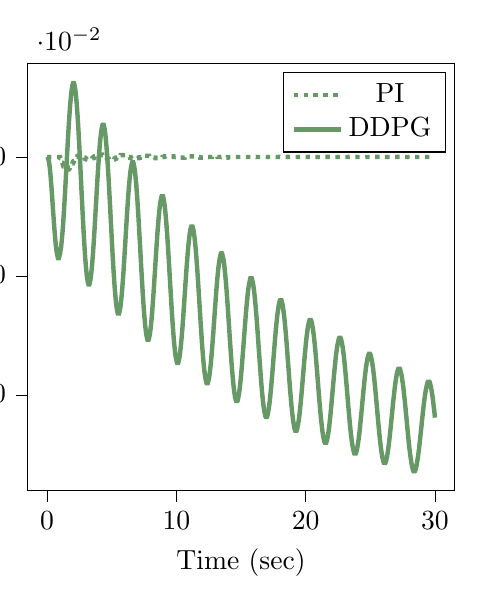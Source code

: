 % This file was created by tikzplotlib v0.9.1.
\begin{tikzpicture}[trim axis right,trim axis left]

\definecolor{color0}{rgb}{0.122,0.467,0.706}
\definecolor{color1}{rgb}{1,0.498,0.055}

\begin{axis}[
compat=newest,
tick align=outside,
tick pos=left,
x grid style={white!69.02!black},
xmin=-1.5, xmax=31.5,
xtick style={color=black},
y grid style={white!69.02!black},
ymin=-0.56, ymax=0.157,
ytick style={color=black},
%yticklabel style={
%        /pgf/number format/.cd,
%        	fixed,
%        	fixed zerofill,
%         	precision=3,
%        /tikz/.cd
%},
scaled y ticks=true,
scaled y ticks=base 10:2,
width=7cm,
height=7cm,
xlabel=Time (sec),
ylabel=Frequency (Hz),
y label style={at={(-0.2,0.5)}}
]
\addplot [ultra thick, green!20!gray, dotted]
table {%
0 0
0.01 0
0.02 0
0.03 0
0.04 0
0.05 0
0.06 0
0.07 0
0.08 0
0.09 0
0.1 0
0.11 0
0.12 0
0.13 0
0.14 0
0.15 0
0.16 0
0.17 0
0.18 0
0.19 0
0.2 0
0.21 0
0.22 0
0.23 0
0.24 0
0.25 0
0.26 0
0.27 0
0.28 0
0.29 0
0.3 0
0.31 0
0.32 0
0.33 0
0.34 0
0.35 0
0.36 0
0.37 0
0.38 0
0.39 0
0.4 0
0.41 0
0.42 0
0.43 0
0.44 0
0.45 0
0.46 0
0.47 0
0.48 0
0.49 0
0.5 0
0.51 0
0.52 0
0.53 0
0.54 0
0.55 0
0.56 0
0.57 0
0.58 0
0.59 0
0.6 0
0.61 0
0.62 0
0.63 0
0.64 0
0.65 0
0.66 0
0.67 0
0.68 0
0.69 0
0.7 0
0.71 0
0.72 0
0.73 0
0.74 0
0.75 0
0.76 0
0.77 0
0.78 0
0.79 0
0.8 0
0.81 0
0.82 0
0.83 0
0.84 0
0.85 0
0.86 0
0.87 0
0.88 0
0.89 0
0.9 0
0.91 0
0.92 0
0.93 0
0.94 0
0.95 0
0.96 0
0.97 0
0.98 0
0.99 0
1 -6.208e-10
1.01 -0.001
1.02 -0.001
1.03 -0.002
1.04 -0.002
1.05 -0.003
1.06 -0.004
1.07 -0.004
1.08 -0.005
1.09 -0.005
1.1 -0.006
1.11 -0.007
1.12 -0.007
1.13 -0.008
1.14 -0.008
1.15 -0.009
1.16 -0.009
1.17 -0.01
1.18 -0.01
1.19 -0.011
1.2 -0.011
1.21 -0.012
1.22 -0.012
1.23 -0.013
1.24 -0.013
1.25 -0.014
1.26 -0.014
1.27 -0.015
1.28 -0.015
1.29 -0.016
1.3 -0.016
1.31 -0.016
1.32 -0.017
1.33 -0.017
1.34 -0.017
1.35 -0.018
1.36 -0.018
1.37 -0.018
1.38 -0.019
1.39 -0.019
1.4 -0.019
1.41 -0.019
1.42 -0.02
1.43 -0.02
1.44 -0.02
1.45 -0.02
1.46 -0.02
1.47 -0.021
1.48 -0.021
1.49 -0.021
1.5 -0.021
1.51 -0.021
1.52 -0.021
1.53 -0.021
1.54 -0.021
1.55 -0.021
1.56 -0.021
1.57 -0.021
1.58 -0.021
1.59 -0.021
1.6 -0.021
1.61 -0.021
1.62 -0.021
1.63 -0.021
1.64 -0.021
1.65 -0.02
1.66 -0.02
1.67 -0.02
1.68 -0.02
1.69 -0.02
1.7 -0.02
1.71 -0.019
1.72 -0.019
1.73 -0.019
1.74 -0.019
1.75 -0.018
1.76 -0.018
1.77 -0.018
1.78 -0.018
1.79 -0.017
1.8 -0.017
1.81 -0.017
1.82 -0.016
1.83 -0.016
1.84 -0.016
1.85 -0.015
1.86 -0.015
1.87 -0.015
1.88 -0.014
1.89 -0.014
1.9 -0.014
1.91 -0.013
1.92 -0.013
1.93 -0.012
1.94 -0.012
1.95 -0.012
1.96 -0.011
1.97 -0.011
1.98 -0.011
1.99 -0.01
2 -0.01
2.01 -0.009
2.02 -0.009
2.03 -0.009
2.04 -0.008
2.05 -0.008
2.06 -0.007
2.07 -0.007
2.08 -0.007
2.09 -0.006
2.1 -0.006
2.11 -0.006
2.12 -0.005
2.13 -0.005
2.14 -0.005
2.15 -0.004
2.16 -0.004
2.17 -0.004
2.18 -0.003
2.19 -0.003
2.2 -0.003
2.21 -0.002
2.22 -0.002
2.23 -0.002
2.24 -0.002
2.25 -0.001
2.26 -0.001
2.27 -0.001
2.28 -0.001
2.29 -0.0
2.3 -0.0
2.31 -3.707e-05
2.32 0.0
2.33 0.0
2.34 0.001
2.35 0.001
2.36 0.001
2.37 0.001
2.38 0.001
2.39 0.001
2.4 0.001
2.41 0.001
2.42 0.002
2.43 0.002
2.44 0.002
2.45 0.002
2.46 0.002
2.47 0.002
2.48 0.002
2.49 0.002
2.5 0.002
2.51 0.002
2.52 0.002
2.53 0.002
2.54 0.002
2.55 0.002
2.56 0.002
2.57 0.002
2.58 0.002
2.59 0.002
2.6 0.002
2.61 0.002
2.62 0.002
2.63 0.002
2.64 0.002
2.65 0.002
2.66 0.001
2.67 0.001
2.68 0.001
2.69 0.001
2.7 0.001
2.71 0.001
2.72 0.001
2.73 0.001
2.74 0.001
2.75 0.0
2.76 0.0
2.77 0.0
2.78 1.384e-05
2.79 -0.0
2.8 -0.0
2.81 -0.0
2.82 -0.001
2.83 -0.001
2.84 -0.001
2.85 -0.001
2.86 -0.001
2.87 -0.001
2.88 -0.001
2.89 -0.002
2.9 -0.002
2.91 -0.002
2.92 -0.002
2.93 -0.002
2.94 -0.002
2.95 -0.002
2.96 -0.003
2.97 -0.003
2.98 -0.003
2.99 -0.003
3.0 -0.003
3.01 -0.003
3.02 -0.003
3.03 -0.003
3.04 -0.003
3.05 -0.004
3.06 -0.004
3.07 -0.004
3.08 -0.004
3.09 -0.004
3.1 -0.004
3.11 -0.004
3.12 -0.004
3.13 -0.004
3.14 -0.004
3.15 -0.004
3.16 -0.004
3.17 -0.004
3.18 -0.004
3.19 -0.004
3.2 -0.004
3.21 -0.004
3.22 -0.004
3.23 -0.004
3.24 -0.004
3.25 -0.004
3.26 -0.004
3.27 -0.004
3.28 -0.004
3.29 -0.004
3.3 -0.004
3.31 -0.004
3.32 -0.004
3.33 -0.004
3.34 -0.004
3.35 -0.004
3.36 -0.004
3.37 -0.004
3.38 -0.004
3.39 -0.004
3.4 -0.004
3.41 -0.003
3.42 -0.003
3.43 -0.003
3.44 -0.003
3.45 -0.003
3.46 -0.003
3.47 -0.003
3.48 -0.003
3.49 -0.003
3.5 -0.002
3.51 -0.002
3.52 -0.002
3.53 -0.002
3.54 -0.002
3.55 -0.002
3.56 -0.002
3.57 -0.001
3.58 -0.001
3.59 -0.001
3.6 -0.001
3.61 -0.001
3.62 -0.001
3.63 -0.0
3.64 -0.0
3.65 -5.328e-05
3.66 0.0
3.67 0.0
3.68 0.0
3.69 0.001
3.7 0.001
3.71 0.001
3.72 0.001
3.73 0.001
3.74 0.001
3.75 0.002
3.76 0.002
3.77 0.002
3.78 0.002
3.79 0.002
3.8 0.002
3.81 0.002
3.82 0.003
3.83 0.003
3.84 0.003
3.85 0.003
3.86 0.003
3.87 0.003
3.88 0.003
3.89 0.003
3.9 0.004
3.91 0.004
3.92 0.004
3.93 0.004
3.94 0.004
3.95 0.004
3.96 0.004
3.97 0.004
3.98 0.004
3.99 0.004
4.0 0.004
4.01 0.004
4.02 0.004
4.03 0.004
4.04 0.004
4.05 0.004
4.06 0.004
4.07 0.004
4.08 0.004
4.09 0.004
4.1 0.004
4.11 0.004
4.12 0.004
4.13 0.004
4.14 0.004
4.15 0.004
4.16 0.004
4.17 0.004
4.18 0.004
4.19 0.004
4.2 0.004
4.21 0.004
4.22 0.004
4.23 0.004
4.24 0.004
4.25 0.004
4.26 0.004
4.27 0.004
4.28 0.003
4.29 0.003
4.3 0.003
4.31 0.003
4.32 0.003
4.33 0.003
4.34 0.003
4.35 0.003
4.36 0.002
4.37 0.002
4.38 0.002
4.39 0.002
4.4 0.002
4.41 0.002
4.42 0.002
4.43 0.001
4.44 0.001
4.45 0.001
4.46 0.001
4.47 0.001
4.48 0.001
4.49 0.0
4.5 0.0
4.51 0.0
4.52 7.015e-06
4.53 -0.0
4.54 -0.0
4.55 -0.0
4.56 -0.001
4.57 -0.001
4.58 -0.001
4.59 -0.001
4.6 -0.001
4.61 -0.001
4.62 -0.002
4.63 -0.002
4.64 -0.002
4.65 -0.002
4.66 -0.002
4.67 -0.002
4.68 -0.002
4.69 -0.003
4.7 -0.003
4.71 -0.003
4.72 -0.003
4.73 -0.003
4.74 -0.003
4.75 -0.003
4.76 -0.003
4.77 -0.004
4.78 -0.004
4.79 -0.004
4.8 -0.004
4.81 -0.004
4.82 -0.004
4.83 -0.004
4.84 -0.004
4.85 -0.004
4.86 -0.004
4.87 -0.004
4.88 -0.004
4.89 -0.004
4.9 -0.005
4.91 -0.005
4.92 -0.005
4.93 -0.005
4.94 -0.005
4.95 -0.005
4.96 -0.005
4.97 -0.005
4.98 -0.005
4.99 -0.005
5.0 -0.005
5.01 -0.005
5.02 -0.005
5.03 -0.005
5.04 -0.005
5.05 -0.005
5.06 -0.005
5.07 -0.005
5.08 -0.004
5.09 -0.004
5.1 -0.004
5.11 -0.004
5.12 -0.004
5.13 -0.004
5.14 -0.004
5.15 -0.004
5.16 -0.004
5.17 -0.004
5.18 -0.004
5.19 -0.004
5.2 -0.004
5.21 -0.003
5.22 -0.003
5.23 -0.003
5.24 -0.003
5.25 -0.003
5.26 -0.003
5.27 -0.003
5.28 -0.003
5.29 -0.003
5.3 -0.002
5.31 -0.002
5.32 -0.002
5.33 -0.002
5.34 -0.002
5.35 -0.002
5.36 -0.002
5.37 -0.001
5.38 -0.001
5.39 -0.001
5.4 -0.001
5.41 -0.001
5.42 -0.001
5.43 -0.001
5.44 -0.0
5.45 -0.0
5.46 -0.0
5.47 -5.043e-05
5.48 8.93e-05
5.49 0.0
5.5 0.0
5.51 0.001
5.52 0.001
5.53 0.001
5.54 0.001
5.55 0.001
5.56 0.001
5.57 0.001
5.58 0.001
5.59 0.002
5.6 0.002
5.61 0.002
5.62 0.002
5.63 0.002
5.64 0.002
5.65 0.002
5.66 0.002
5.67 0.002
5.68 0.002
5.69 0.003
5.7 0.003
5.71 0.003
5.72 0.003
5.73 0.003
5.74 0.003
5.75 0.003
5.76 0.003
5.77 0.003
5.78 0.003
5.79 0.003
5.8 0.003
5.81 0.003
5.82 0.003
5.83 0.003
5.84 0.003
5.85 0.003
5.86 0.003
5.87 0.003
5.88 0.003
5.89 0.003
5.9 0.003
5.91 0.003
5.92 0.003
5.93 0.003
5.94 0.003
5.95 0.003
5.96 0.003
5.97 0.003
5.98 0.003
5.99 0.003
6.0 0.003
6.01 0.003
6.02 0.003
6.03 0.003
6.04 0.003
6.05 0.003
6.06 0.003
6.07 0.003
6.08 0.003
6.09 0.003
6.1 0.003
6.11 0.003
6.12 0.002
6.13 0.002
6.14 0.002
6.15 0.002
6.16 0.002
6.17 0.002
6.18 0.002
6.19 0.002
6.2 0.002
6.21 0.002
6.22 0.002
6.23 0.001
6.24 0.001
6.25 0.001
6.26 0.001
6.27 0.001
6.28 0.001
6.29 0.001
6.3 0.001
6.31 0.001
6.32 0.0
6.33 0.0
6.34 0.0
6.35 0.0
6.36 2.345e-05
6.37 -8.624e-05
6.38 -0.0
6.39 -0.0
6.4 -0.0
6.41 -0.001
6.42 -0.001
6.43 -0.001
6.44 -0.001
6.45 -0.001
6.46 -0.001
6.47 -0.001
6.48 -0.001
6.49 -0.001
6.5 -0.001
6.51 -0.001
6.52 -0.002
6.53 -0.002
6.54 -0.002
6.55 -0.002
6.56 -0.002
6.57 -0.002
6.58 -0.002
6.59 -0.002
6.6 -0.002
6.61 -0.002
6.62 -0.002
6.63 -0.002
6.64 -0.002
6.65 -0.002
6.66 -0.003
6.67 -0.003
6.68 -0.003
6.69 -0.003
6.7 -0.003
6.71 -0.003
6.72 -0.003
6.73 -0.003
6.74 -0.003
6.75 -0.003
6.76 -0.003
6.77 -0.003
6.78 -0.003
6.79 -0.003
6.8 -0.003
6.81 -0.003
6.82 -0.003
6.83 -0.003
6.84 -0.003
6.85 -0.003
6.86 -0.003
6.87 -0.003
6.88 -0.003
6.89 -0.003
6.9 -0.003
6.91 -0.003
6.92 -0.002
6.93 -0.002
6.94 -0.002
6.95 -0.002
6.96 -0.002
6.97 -0.002
6.98 -0.002
6.99 -0.002
7.0 -0.002
7.01 -0.002
7.02 -0.002
7.03 -0.002
7.04 -0.002
7.05 -0.002
7.06 -0.002
7.07 -0.002
7.08 -0.001
7.09 -0.001
7.1 -0.001
7.11 -0.001
7.12 -0.001
7.13 -0.001
7.14 -0.001
7.15 -0.001
7.16 -0.001
7.17 -0.001
7.18 -0.001
7.19 -0.001
7.2 -0.0
7.21 -0.0
7.22 -0.0
7.23 -0.0
7.24 -9.329e-05
7.25 -6.107e-06
7.26 8.06e-05
7.27 0.0
7.28 0.0
7.29 0.0
7.3 0.0
7.31 0.001
7.32 0.001
7.33 0.001
7.34 0.001
7.35 0.001
7.36 0.001
7.37 0.001
7.38 0.001
7.39 0.001
7.4 0.001
7.41 0.001
7.42 0.001
7.43 0.001
7.44 0.001
7.45 0.002
7.46 0.002
7.47 0.002
7.48 0.002
7.49 0.002
7.5 0.002
7.51 0.002
7.52 0.002
7.53 0.002
7.54 0.002
7.55 0.002
7.56 0.002
7.57 0.002
7.58 0.002
7.59 0.002
7.6 0.002
7.61 0.002
7.62 0.002
7.63 0.002
7.64 0.002
7.65 0.002
7.66 0.002
7.67 0.002
7.68 0.002
7.69 0.002
7.7 0.002
7.71 0.002
7.72 0.002
7.73 0.002
7.74 0.002
7.75 0.002
7.76 0.002
7.77 0.002
7.78 0.002
7.79 0.002
7.8 0.002
7.81 0.002
7.82 0.002
7.83 0.002
7.84 0.002
7.85 0.002
7.86 0.002
7.87 0.002
7.88 0.002
7.89 0.002
7.9 0.001
7.91 0.001
7.92 0.001
7.93 0.001
7.94 0.001
7.95 0.001
7.96 0.001
7.97 0.001
7.98 0.001
7.99 0.001
8.0 0.001
8.01 0.001
8.02 0.001
8.03 0.001
8.04 0.001
8.05 0.0
8.06 0.0
8.07 0.0
8.08 0.0
8.09 0.0
8.1 0.0
8.11 7.139e-05
8.12 6.599e-07
8.13 -6.978e-05
8.14 -0.0
8.15 -0.0
8.16 -0.0
8.17 -0.0
8.18 -0.0
8.19 -0.0
8.2 -0.001
8.21 -0.001
8.22 -0.001
8.23 -0.001
8.24 -0.001
8.25 -0.001
8.26 -0.001
8.27 -0.001
8.28 -0.001
8.29 -0.001
8.3 -0.001
8.31 -0.001
8.32 -0.001
8.33 -0.001
8.34 -0.001
8.35 -0.001
8.36 -0.001
8.37 -0.001
8.38 -0.002
8.39 -0.002
8.4 -0.002
8.41 -0.002
8.42 -0.002
8.43 -0.002
8.44 -0.002
8.45 -0.002
8.46 -0.002
8.47 -0.002
8.48 -0.002
8.49 -0.002
8.5 -0.002
8.51 -0.002
8.52 -0.002
8.53 -0.002
8.54 -0.002
8.55 -0.002
8.56 -0.002
8.57 -0.002
8.58 -0.002
8.59 -0.002
8.6 -0.002
8.61 -0.002
8.62 -0.002
8.63 -0.002
8.64 -0.002
8.65 -0.002
8.66 -0.002
8.67 -0.002
8.68 -0.002
8.69 -0.002
8.7 -0.002
8.71 -0.002
8.72 -0.001
8.73 -0.001
8.74 -0.001
8.75 -0.001
8.76 -0.001
8.77 -0.001
8.78 -0.001
8.79 -0.001
8.8 -0.001
8.81 -0.001
8.82 -0.001
8.83 -0.001
8.84 -0.001
8.85 -0.001
8.86 -0.001
8.87 -0.001
8.88 -0.001
8.89 -0.001
8.9 -0.001
8.91 -0.001
8.92 -0.001
8.93 -0.0
8.94 -0.0
8.95 -0.0
8.96 -0.0
8.97 -0.0
8.98 -0.0
8.99 -9.14e-05
9.0 -3.283e-05
9.01 2.552e-05
9.02 8.358e-05
9.03 0.0
9.04 0.0
9.05 0.0
9.06 0.0
9.07 0.0
9.08 0.0
9.09 0.0
9.1 0.001
9.11 0.001
9.12 0.001
9.13 0.001
9.14 0.001
9.15 0.001
9.16 0.001
9.17 0.001
9.18 0.001
9.19 0.001
9.2 0.001
9.21 0.001
9.22 0.001
9.23 0.001
9.24 0.001
9.25 0.001
9.26 0.001
9.27 0.001
9.28 0.001
9.29 0.001
9.3 0.001
9.31 0.001
9.32 0.001
9.33 0.001
9.34 0.001
9.35 0.001
9.36 0.001
9.37 0.001
9.38 0.001
9.39 0.001
9.4 0.001
9.41 0.001
9.42 0.001
9.43 0.001
9.44 0.001
9.45 0.001
9.46 0.001
9.47 0.001
9.48 0.001
9.49 0.001
9.5 0.001
9.51 0.001
9.52 0.001
9.53 0.001
9.54 0.001
9.55 0.001
9.56 0.001
9.57 0.001
9.58 0.001
9.59 0.001
9.6 0.001
9.61 0.001
9.62 0.001
9.63 0.001
9.64 0.001
9.65 0.001
9.66 0.001
9.67 0.001
9.68 0.001
9.69 0.001
9.7 0.001
9.71 0.001
9.72 0.001
9.73 0.001
9.74 0.001
9.75 0.001
9.76 0.001
9.77 0.001
9.78 0.001
9.79 0.0
9.8 0.0
9.81 0.0
9.82 0.0
9.83 0.0
9.84 0.0
9.85 0.0
9.86 0.0
9.87 9.208e-05
9.88 4.385e-05
9.89 -4.223e-06
9.9 -5.209e-05
9.91 -9.968e-05
9.92 -0.0
9.93 -0.0
9.94 -0.0
9.95 -0.0
9.96 -0.0
9.97 -0.0
9.98 -0.0
9.99 -0.0
10.0 -0.001
10.01 -0.001
10.02 -0.001
10.03 -0.001
10.04 -0.001
10.05 -0.001
10.06 -0.001
10.07 -0.001
10.08 -0.001
10.09 -0.001
10.1 -0.001
10.11 -0.001
10.12 -0.001
10.13 -0.001
10.14 -0.001
10.15 -0.001
10.16 -0.001
10.17 -0.001
10.18 -0.001
10.19 -0.001
10.2 -0.001
10.21 -0.001
10.22 -0.001
10.23 -0.001
10.24 -0.001
10.25 -0.001
10.26 -0.001
10.27 -0.001
10.28 -0.001
10.29 -0.001
10.3 -0.001
10.31 -0.001
10.32 -0.001
10.33 -0.001
10.34 -0.001
10.35 -0.001
10.36 -0.001
10.37 -0.001
10.38 -0.001
10.39 -0.001
10.4 -0.001
10.41 -0.001
10.42 -0.001
10.43 -0.001
10.44 -0.001
10.45 -0.001
10.46 -0.001
10.47 -0.001
10.48 -0.001
10.49 -0.001
10.5 -0.001
10.51 -0.001
10.52 -0.001
10.53 -0.001
10.54 -0.001
10.55 -0.001
10.56 -0.001
10.57 -0.001
10.58 -0.001
10.59 -0.001
10.6 -0.001
10.61 -0.001
10.62 -0.001
10.63 -0.001
10.64 -0.001
10.65 -0.0
10.66 -0.0
10.67 -0.0
10.68 -0.0
10.69 -0.0
10.7 -0.0
10.71 -0.0
10.72 -0.0
10.73 -0.0
10.74 -0.0
10.75 -0.0
10.76 -6.659e-05
10.77 -2.711e-05
10.78 1.221e-05
10.79 5.134e-05
10.8 9.022e-05
10.81 0.0
10.82 0.0
10.83 0.0
10.84 0.0
10.85 0.0
10.86 0.0
10.87 0.0
10.88 0.0
10.89 0.0
10.9 0.0
10.91 0.0
10.92 0.001
10.93 0.001
10.94 0.001
10.95 0.001
10.96 0.001
10.97 0.001
10.98 0.001
10.99 0.001
11.0 0.001
11.01 0.001
11.02 0.001
11.03 0.001
11.04 0.001
11.05 0.001
11.06 0.001
11.07 0.001
11.08 0.001
11.09 0.001
11.1 0.001
11.11 0.001
11.12 0.001
11.13 0.001
11.14 0.001
11.15 0.001
11.16 0.001
11.17 0.001
11.18 0.001
11.19 0.001
11.2 0.001
11.21 0.001
11.22 0.001
11.23 0.001
11.24 0.001
11.25 0.001
11.26 0.001
11.27 0.001
11.28 0.001
11.29 0.001
11.3 0.001
11.31 0.001
11.32 0.001
11.33 0.001
11.34 0.001
11.35 0.001
11.36 0.001
11.37 0.001
11.38 0.001
11.39 0.001
11.4 0.001
11.41 0.001
11.42 0.001
11.43 0.001
11.44 0.001
11.45 0.001
11.46 0.001
11.47 0.001
11.48 0.001
11.49 0.001
11.5 0.001
11.51 0.0
11.52 0.0
11.53 0.0
11.54 0.0
11.55 0.0
11.56 0.0
11.57 0.0
11.58 0.0
11.59 0.0
11.6 0.0
11.61 0.0
11.62 0.0
11.63 9.98e-05
11.64 6.75e-05
11.65 3.527e-05
11.66 3.136e-06
11.67 -2.885e-05
11.68 -6.066e-05
11.69 -9.224e-05
11.7 -0.0
11.71 -0.0
11.72 -0.0
11.73 -0.0
11.74 -0.0
11.75 -0.0
11.76 -0.0
11.77 -0.0
11.78 -0.0
11.79 -0.0
11.8 -0.0
11.81 -0.0
11.82 -0.0
11.83 -0.0
11.84 -0.001
11.85 -0.001
11.86 -0.001
11.87 -0.001
11.88 -0.001
11.89 -0.001
11.9 -0.001
11.91 -0.001
11.92 -0.001
11.93 -0.001
11.94 -0.001
11.95 -0.001
11.96 -0.001
11.97 -0.001
11.98 -0.001
11.99 -0.001
12.0 -0.001
12.01 -0.001
12.02 -0.001
12.03 -0.001
12.04 -0.001
12.05 -0.001
12.06 -0.001
12.07 -0.001
12.08 -0.001
12.09 -0.001
12.1 -0.001
12.11 -0.001
12.12 -0.001
12.13 -0.001
12.14 -0.001
12.15 -0.001
12.16 -0.001
12.17 -0.001
12.18 -0.001
12.19 -0.001
12.2 -0.001
12.21 -0.001
12.22 -0.001
12.23 -0.001
12.24 -0.001
12.25 -0.001
12.26 -0.001
12.27 -0.001
12.28 -0.001
12.29 -0.001
12.3 -0.001
12.31 -0.001
12.32 -0.001
12.33 -0.001
12.34 -0.001
12.35 -0.0
12.36 -0.0
12.37 -0.0
12.38 -0.0
12.39 -0.0
12.4 -0.0
12.41 -0.0
12.42 -0.0
12.43 -0.0
12.44 -0.0
12.45 -0.0
12.46 -0.0
12.47 -0.0
12.48 -0.0
12.49 -0.0
12.5 -0.0
12.51 -9.409e-05
12.52 -6.771e-05
12.53 -4.136e-05
12.54 -1.508e-05
12.55 1.11e-05
12.56 3.714e-05
12.57 6.301e-05
12.58 8.869e-05
12.59 0.0
12.6 0.0
12.61 0.0
12.62 0.0
12.63 0.0
12.64 0.0
12.65 0.0
12.66 0.0
12.67 0.0
12.68 0.0
12.69 0.0
12.7 0.0
12.71 0.0
12.72 0.0
12.73 0.0
12.74 0.0
12.75 0.0
12.76 0.0
12.77 0.001
12.78 0.001
12.79 0.001
12.8 0.001
12.81 0.001
12.82 0.001
12.83 0.001
12.84 0.001
12.85 0.001
12.86 0.001
12.87 0.001
12.88 0.001
12.89 0.001
12.9 0.001
12.91 0.001
12.92 0.001
12.93 0.001
12.94 0.001
12.95 0.001
12.96 0.001
12.97 0.001
12.98 0.001
12.99 0.001
13.0 0.001
13.01 0.001
13.02 0.001
13.03 0.001
13.04 0.001
13.05 0.001
13.06 0.001
13.07 0.001
13.08 0.001
13.09 0.001
13.1 0.001
13.11 0.001
13.12 0.001
13.13 0.001
13.14 0.001
13.15 0.001
13.16 0.001
13.17 0.001
13.18 0.0
13.19 0.0
13.2 0.0
13.21 0.0
13.22 0.0
13.23 0.0
13.24 0.0
13.25 0.0
13.26 0.0
13.27 0.0
13.28 0.0
13.29 0.0
13.3 0.0
13.31 0.0
13.32 0.0
13.33 0.0
13.34 0.0
13.35 0.0
13.36 0.0
13.37 0.0
13.38 0.0
13.39 8.541e-05
13.4 6.385e-05
13.41 4.232e-05
13.42 2.083e-05
13.43 -5.895e-07
13.44 -2.191e-05
13.45 -4.311e-05
13.46 -6.415e-05
13.47 -8.502e-05
13.48 -0.0
13.49 -0.0
13.5 -0.0
13.51 -0.0
13.52 -0.0
13.53 -0.0
13.54 -0.0
13.55 -0.0
13.56 -0.0
13.57 -0.0
13.58 -0.0
13.59 -0.0
13.6 -0.0
13.61 -0.0
13.62 -0.0
13.63 -0.0
13.64 -0.0
13.65 -0.0
13.66 -0.0
13.67 -0.0
13.68 -0.0
13.69 -0.0
13.7 -0.0
13.71 -0.0
13.72 -0.0
13.73 -0.0
13.74 -0.001
13.75 -0.001
13.76 -0.001
13.77 -0.001
13.78 -0.001
13.79 -0.001
13.8 -0.001
13.81 -0.001
13.82 -0.001
13.83 -0.001
13.84 -0.001
13.85 -0.001
13.86 -0.001
13.87 -0.001
13.88 -0.001
13.89 -0.001
13.9 -0.001
13.91 -0.001
13.92 -0.001
13.93 -0.001
13.94 -0.001
13.95 -0.001
13.96 -0.001
13.97 -0.001
13.98 -0.0
13.99 -0.0
14.0 -0.0
14.01 -0.0
14.02 -0.0
14.03 -0.0
14.04 -0.0
14.05 -0.0
14.06 -0.0
14.07 -0.0
14.08 -0.0
14.09 -0.0
14.1 -0.0
14.11 -0.0
14.12 -0.0
14.13 -0.0
14.14 -0.0
14.15 -0.0
14.16 -0.0
14.17 -0.0
14.18 -0.0
14.19 -0.0
14.2 -0.0
14.21 -0.0
14.22 -0.0
14.23 -0.0
14.24 -0.0
14.25 -0.0
14.26 -9.573e-05
14.27 -7.814e-05
14.28 -6.053e-05
14.29 -4.292e-05
14.3 -2.534e-05
14.31 -7.806e-06
14.32 9.657e-06
14.33 2.703e-05
14.34 4.429e-05
14.35 6.141e-05
14.36 7.838e-05
14.37 9.517e-05
14.38 0.0
14.39 0.0
14.4 0.0
14.41 0.0
14.42 0.0
14.43 0.0
14.44 0.0
14.45 0.0
14.46 0.0
14.47 0.0
14.48 0.0
14.49 0.0
14.5 0.0
14.51 0.0
14.52 0.0
14.53 0.0
14.54 0.0
14.55 0.0
14.56 0.0
14.57 0.0
14.58 0.0
14.59 0.0
14.6 0.0
14.61 0.0
14.62 0.0
14.63 0.0
14.64 0.0
14.65 0.0
14.66 0.0
14.67 0.0
14.68 0.0
14.69 0.0
14.7 0.0
14.71 0.0
14.72 0.0
14.73 0.0
14.74 0.0
14.75 0.0
14.76 0.0
14.77 0.0
14.78 0.0
14.79 0.0
14.8 0.0
14.81 0.0
14.82 0.0
14.83 0.0
14.84 0.0
14.85 0.0
14.86 0.0
14.87 0.0
14.88 0.0
14.89 0.0
14.9 0.0
14.91 0.0
14.92 0.0
14.93 0.0
14.94 0.0
14.95 0.0
14.96 0.0
14.97 0.0
14.98 0.0
14.99 0.0
15.0 0.0
15.01 0.0
15.02 0.0
15.03 0.0
15.04 0.0
15.05 0.0
15.06 0.0
15.07 0.0
15.08 0.0
15.09 0.0
15.1 0.0
15.11 0.0
15.12 0.0
15.13 9.912e-05
15.14 8.481e-05
15.15 7.045e-05
15.16 5.608e-05
15.17 4.169e-05
15.18 2.732e-05
15.19 1.298e-05
15.2 -1.305e-06
15.21 -1.553e-05
15.22 -2.967e-05
15.23 -4.37e-05
15.24 -5.762e-05
15.25 -7.14e-05
15.26 -8.503e-05
15.27 -9.848e-05
15.28 -0.0
15.29 -0.0
15.3 -0.0
15.31 -0.0
15.32 -0.0
15.33 -0.0
15.34 -0.0
15.35 -0.0
15.36 -0.0
15.37 -0.0
15.38 -0.0
15.39 -0.0
15.4 -0.0
15.41 -0.0
15.42 -0.0
15.43 -0.0
15.44 -0.0
15.45 -0.0
15.46 -0.0
15.47 -0.0
15.48 -0.0
15.49 -0.0
15.5 -0.0
15.51 -0.0
15.52 -0.0
15.53 -0.0
15.54 -0.0
15.55 -0.0
15.56 -0.0
15.57 -0.0
15.58 -0.0
15.59 -0.0
15.6 -0.0
15.61 -0.0
15.62 -0.0
15.63 -0.0
15.64 -0.0
15.65 -0.0
15.66 -0.0
15.67 -0.0
15.68 -0.0
15.69 -0.0
15.7 -0.0
15.71 -0.0
15.72 -0.0
15.73 -0.0
15.74 -0.0
15.75 -0.0
15.76 -0.0
15.77 -0.0
15.78 -0.0
15.79 -0.0
15.8 -0.0
15.81 -0.0
15.82 -0.0
15.83 -0.0
15.84 -0.0
15.85 -0.0
15.86 -0.0
15.87 -0.0
15.88 -0.0
15.89 -0.0
15.9 -0.0
15.91 -0.0
15.92 -0.0
15.93 -0.0
15.94 -0.0
15.95 -0.0
15.96 -0.0
15.97 -0.0
15.98 -0.0
15.99 -0.0
16.0 -9.808e-05
16.01 -8.648e-05
16.02 -7.481e-05
16.03 -6.311e-05
16.04 -5.138e-05
16.05 -3.964e-05
16.06 -2.791e-05
16.07 -1.619e-05
16.08 -4.504e-06
16.09 7.132e-06
16.1 1.871e-05
16.11 3.02e-05
16.12 4.161e-05
16.13 5.291e-05
16.14 6.409e-05
16.15 7.514e-05
16.16 8.605e-05
16.17 9.679e-05
16.18 0.0
16.19 0.0
16.2 0.0
16.21 0.0
16.22 0.0
16.23 0.0
16.24 0.0
16.25 0.0
16.26 0.0
16.27 0.0
16.28 0.0
16.29 0.0
16.3 0.0
16.31 0.0
16.32 0.0
16.33 0.0
16.34 0.0
16.35 0.0
16.36 0.0
16.37 0.0
16.38 0.0
16.39 0.0
16.4 0.0
16.41 0.0
16.42 0.0
16.43 0.0
16.44 0.0
16.45 0.0
16.46 0.0
16.47 0.0
16.48 0.0
16.49 0.0
16.5 0.0
16.51 0.0
16.52 0.0
16.53 0.0
16.54 0.0
16.55 0.0
16.56 0.0
16.57 0.0
16.58 0.0
16.59 0.0
16.6 0.0
16.61 0.0
16.62 0.0
16.63 0.0
16.64 0.0
16.65 0.0
16.66 0.0
16.67 0.0
16.68 0.0
16.69 0.0
16.7 0.0
16.71 0.0
16.72 0.0
16.73 0.0
16.74 0.0
16.75 0.0
16.76 0.0
16.77 0.0
16.78 0.0
16.79 0.0
16.8 0.0
16.81 0.0
16.82 0.0
16.83 0.0
16.84 0.0
16.85 0.0
16.86 0.0
16.87 9.379e-05
16.88 8.441e-05
16.89 7.497e-05
16.9 6.548e-05
16.91 5.594e-05
16.92 4.638e-05
16.93 3.681e-05
16.94 2.723e-05
16.95 1.766e-05
16.96 8.114e-06
16.97 -1.399e-06
16.98 -1.087e-05
16.99 -2.028e-05
17.0 -2.962e-05
17.01 -3.888e-05
17.02 -4.805e-05
17.03 -5.712e-05
17.04 -6.607e-05
17.05 -7.49e-05
17.06 -8.359e-05
17.07 -9.214e-05
17.08 -0.0
17.09 -0.0
17.1 -0.0
17.11 -0.0
17.12 -0.0
17.13 -0.0
17.14 -0.0
17.15 -0.0
17.16 -0.0
17.17 -0.0
17.18 -0.0
17.19 -0.0
17.2 -0.0
17.21 -0.0
17.22 -0.0
17.23 -0.0
17.24 -0.0
17.25 -0.0
17.26 -0.0
17.27 -0.0
17.28 -0.0
17.29 -0.0
17.3 -0.0
17.31 -0.0
17.32 -0.0
17.33 -0.0
17.34 -0.0
17.35 -0.0
17.36 -0.0
17.37 -0.0
17.38 -0.0
17.39 -0.0
17.4 -0.0
17.41 -0.0
17.42 -0.0
17.43 -0.0
17.44 -0.0
17.45 -0.0
17.46 -0.0
17.47 -0.0
17.48 -0.0
17.49 -0.0
17.5 -0.0
17.51 -0.0
17.52 -0.0
17.53 -0.0
17.54 -0.0
17.55 -0.0
17.56 -0.0
17.57 -0.0
17.58 -0.0
17.59 -0.0
17.6 -0.0
17.61 -0.0
17.62 -0.0
17.63 -0.0
17.64 -0.0
17.65 -0.0
17.66 -0.0
17.67 -0.0
17.68 -0.0
17.69 -0.0
17.7 -0.0
17.71 -0.0
17.72 -0.0
17.73 -9.511e-05
17.74 -8.763e-05
17.75 -8.008e-05
17.76 -7.246e-05
17.77 -6.478e-05
17.78 -5.705e-05
17.79 -4.929e-05
17.8 -4.15e-05
17.81 -3.37e-05
17.82 -2.588e-05
17.83 -1.808e-05
17.84 -1.028e-05
17.85 -2.508e-06
17.86 5.232e-06
17.87 1.293e-05
17.88 2.058e-05
17.89 2.816e-05
17.9 3.567e-05
17.91 4.311e-05
17.92 5.045e-05
17.93 5.77e-05
17.94 6.484e-05
17.95 7.187e-05
17.96 7.878e-05
17.97 8.555e-05
17.98 9.218e-05
17.99 9.867e-05
18 0.0
18.01 0.0
18.02 0.0
18.03 0.0
18.04 0.0
18.05 0.0
18.06 0.0
18.07 0.0
18.08 0.0
18.09 0.0
18.1 0.0
18.11 0.0
18.12 0.0
18.13 0.0
18.14 0.0
18.15 0.0
18.16 0.0
18.17 0.0
18.18 0.0
18.19 0.0
18.2 0.0
18.21 0.0
18.22 0.0
18.23 0.0
18.24 0.0
18.25 0.0
18.26 0.0
18.27 0.0
18.28 0.0
18.29 0.0
18.3 0.0
18.31 0.0
18.32 0.0
18.33 0.0
18.34 0.0
18.35 0.0
18.36 0.0
18.37 0.0
18.38 0.0
18.39 0.0
18.4 0.0
18.41 0.0
18.42 0.0
18.43 0.0
18.44 0.0
18.45 0.0
18.46 0.0
18.47 0.0
18.48 0.0
18.49 0.0
18.5 0.0
18.51 0.0
18.52 0.0
18.53 0.0
18.54 0.0
18.55 0.0
18.56 0.0
18.57 0.0
18.58 9.812e-05
18.59 9.23e-05
18.6 8.639e-05
18.61 8.039e-05
18.62 7.433e-05
18.63 6.82e-05
18.64 6.201e-05
18.65 5.577e-05
18.66 4.948e-05
18.67 4.317e-05
18.68 3.683e-05
18.69 3.047e-05
18.7 2.41e-05
18.71 1.773e-05
18.72 1.137e-05
18.73 5.027e-06
18.74 -1.296e-06
18.75 -7.589e-06
18.76 -1.384e-05
18.77 -2.005e-05
18.78 -2.62e-05
18.79 -3.23e-05
18.8 -3.832e-05
18.81 -4.427e-05
18.82 -5.013e-05
18.83 -5.59e-05
18.84 -6.158e-05
18.85 -6.715e-05
18.86 -7.261e-05
18.87 -7.796e-05
18.88 -8.318e-05
18.89 -8.827e-05
18.9 -9.323e-05
18.91 -9.805e-05
18.92 -0.0
18.93 -0.0
18.94 -0.0
18.95 -0.0
18.96 -0.0
18.97 -0.0
18.98 -0.0
18.99 -0.0
19.0 -0.0
19.01 -0.0
19.02 -0.0
19.03 -0.0
19.04 -0.0
19.05 -0.0
19.06 -0.0
19.07 -0.0
19.08 -0.0
19.09 -0.0
19.1 -0.0
19.11 -0.0
19.12 -0.0
19.13 -0.0
19.14 -0.0
19.15 -0.0
19.16 -0.0
19.17 -0.0
19.18 -0.0
19.19 -0.0
19.2 -0.0
19.21 -0.0
19.22 -0.0
19.23 -0.0
19.24 -0.0
19.25 -0.0
19.26 -0.0
19.27 -0.0
19.28 -0.0
19.29 -0.0
19.3 -0.0
19.31 -0.0
19.32 -0.0
19.33 -0.0
19.34 -0.0
19.35 -0.0
19.36 -0.0
19.37 -0.0
19.38 -0.0
19.39 -0.0
19.4 -0.0
19.41 -0.0
19.42 -0.0
19.43 -9.58e-05
19.44 -9.135e-05
19.45 -8.682e-05
19.46 -8.219e-05
19.47 -7.749e-05
19.48 -7.27e-05
19.49 -6.785e-05
19.5 -6.293e-05
19.51 -5.796e-05
19.52 -5.294e-05
19.53 -4.787e-05
19.54 -4.277e-05
19.55 -3.763e-05
19.56 -3.247e-05
19.57 -2.73e-05
19.58 -2.211e-05
19.59 -1.692e-05
19.6 -1.174e-05
19.61 -6.557e-06
19.62 -1.394e-06
19.63 3.746e-06
19.64 8.858e-06
19.65 1.394e-05
19.66 1.897e-05
19.67 2.396e-05
19.68 2.89e-05
19.69 3.377e-05
19.7 3.858e-05
19.71 4.332e-05
19.72 4.799e-05
19.73 5.257e-05
19.74 5.706e-05
19.75 6.146e-05
19.76 6.577e-05
19.77 6.997e-05
19.78 7.406e-05
19.79 7.804e-05
19.8 8.19e-05
19.81 8.564e-05
19.82 8.926e-05
19.83 9.274e-05
19.84 9.61e-05
19.85 9.931e-05
19.86 0.0
19.87 0.0
19.88 0.0
19.89 0.0
19.9 0.0
19.91 0.0
19.92 0.0
19.93 0.0
19.94 0.0
19.95 0.0
19.96 0.0
19.97 0.0
19.98 0.0
19.99 0.0
20.0 0.0
20.01 0.0
20.02 0.0
20.03 0.0
20.04 0.0
20.05 0.0
20.06 0.0
20.07 0.0
20.08 0.0
20.09 0.0
20.1 0.0
20.11 0.0
20.12 0.0
20.13 0.0
20.14 0.0
20.15 0.0
20.16 0.0
20.17 0.0
20.18 0.0
20.19 0.0
20.2 0.0
20.21 0.0
20.22 0.0
20.23 0.0
20.24 0.0
20.25 9.927e-05
20.26 9.627e-05
20.27 9.316e-05
20.28 8.995e-05
20.29 8.664e-05
20.3 8.323e-05
20.31 7.974e-05
20.32 7.616e-05
20.33 7.25e-05
20.34 6.876e-05
20.35 6.496e-05
20.36 6.109e-05
20.37 5.717e-05
20.38 5.318e-05
20.39 4.916e-05
20.4 4.508e-05
20.41 4.097e-05
20.42 3.683e-05
20.43 3.266e-05
20.44 2.846e-05
20.45 2.425e-05
20.46 2.003e-05
20.47 1.581e-05
20.48 1.158e-05
20.49 7.356e-06
20.5 3.144e-06
20.51 -1.052e-06
20.52 -5.227e-06
20.53 -9.377e-06
20.54 -1.35e-05
20.55 -1.758e-05
20.56 -2.162e-05
20.57 -2.561e-05
20.58 -2.956e-05
20.59 -3.345e-05
20.6 -3.728e-05
20.61 -4.104e-05
20.62 -4.473e-05
20.63 -4.835e-05
20.64 -5.19e-05
20.65 -5.536e-05
20.66 -5.873e-05
20.67 -6.202e-05
20.68 -6.521e-05
20.69 -6.83e-05
20.7 -7.13e-05
20.71 -7.419e-05
20.72 -7.697e-05
20.73 -7.964e-05
20.74 -8.22e-05
20.75 -8.465e-05
20.76 -8.697e-05
20.77 -8.918e-05
20.78 -9.126e-05
20.79 -9.322e-05
20.8 -9.505e-05
20.81 -9.675e-05
20.82 -9.832e-05
20.83 -9.976e-05
20.84 -0.0
20.85 -0.0
20.86 -0.0
20.87 -0.0
20.88 -0.0
20.89 -0.0
20.9 -0.0
20.91 -0.0
20.92 -0.0
20.93 -0.0
20.94 -0.0
20.95 -0.0
20.96 -0.0
20.97 -0.0
20.98 -0.0
20.99 -0.0
21.0 -0.0
21.01 -0.0
21.02 -0.0
21.03 -0.0
21.04 -9.903e-05
21.05 -9.757e-05
21.06 -9.6e-05
21.07 -9.432e-05
21.08 -9.252e-05
21.09 -9.062e-05
21.1 -8.861e-05
21.11 -8.649e-05
21.12 -8.428e-05
21.13 -8.197e-05
21.14 -7.957e-05
21.15 -7.708e-05
21.16 -7.451e-05
21.17 -7.185e-05
21.18 -6.911e-05
21.19 -6.63e-05
21.2 -6.342e-05
21.21 -6.047e-05
21.22 -5.746e-05
21.23 -5.439e-05
21.24 -5.126e-05
21.25 -4.809e-05
21.26 -4.487e-05
21.27 -4.16e-05
21.28 -3.83e-05
21.29 -3.497e-05
21.3 -3.161e-05
21.31 -2.822e-05
21.32 -2.482e-05
21.33 -2.14e-05
21.34 -1.796e-05
21.35 -1.452e-05
21.36 -1.108e-05
21.37 -7.641e-06
21.38 -4.208e-06
21.39 -7.85e-07
21.4 2.623e-06
21.41 6.012e-06
21.42 9.377e-06
21.43 1.272e-05
21.44 1.602e-05
21.45 1.929e-05
21.46 2.252e-05
21.47 2.571e-05
21.48 2.885e-05
21.49 3.194e-05
21.5 3.498e-05
21.51 3.795e-05
21.52 4.087e-05
21.53 4.372e-05
21.54 4.65e-05
21.55 4.921e-05
21.56 5.184e-05
21.57 5.44e-05
21.58 5.688e-05
21.59 5.927e-05
21.6 6.158e-05
21.61 6.38e-05
21.62 6.592e-05
21.63 6.796e-05
21.64 6.99e-05
21.65 7.174e-05
21.66 7.348e-05
21.67 7.513e-05
21.68 7.666e-05
21.69 7.81e-05
21.7 7.943e-05
21.71 8.065e-05
21.72 8.177e-05
21.73 8.278e-05
21.74 8.368e-05
21.75 8.446e-05
21.76 8.514e-05
21.77 8.571e-05
21.78 8.617e-05
21.79 8.651e-05
21.8 8.675e-05
21.81 8.687e-05
21.82 8.689e-05
21.83 8.679e-05
21.84 8.658e-05
21.85 8.627e-05
21.86 8.585e-05
21.87 8.532e-05
21.88 8.469e-05
21.89 8.395e-05
21.9 8.311e-05
21.91 8.217e-05
21.92 8.113e-05
21.93 8.0e-05
21.94 7.876e-05
21.95 7.744e-05
21.96 7.602e-05
21.97 7.451e-05
21.98 7.291e-05
21.99 7.123e-05
22.0 6.947e-05
22.01 6.763e-05
22.02 6.571e-05
22.03 6.372e-05
22.04 6.166e-05
22.05 5.952e-05
22.06 5.733e-05
22.07 5.507e-05
22.08 5.275e-05
22.09 5.038e-05
22.1 4.795e-05
22.11 4.547e-05
22.12 4.295e-05
22.13 4.039e-05
22.14 3.778e-05
22.15 3.514e-05
22.16 3.247e-05
22.17 2.977e-05
22.18 2.705e-05
22.19 2.43e-05
22.2 2.154e-05
22.21 1.876e-05
22.22 1.597e-05
22.23 1.317e-05
22.24 1.037e-05
22.25 7.57e-06
22.26 4.773e-06
22.27 1.983e-06
22.28 -7.961e-07
22.29 -3.562e-06
22.3 -6.31e-06
22.31 -9.037e-06
22.32 -1.174e-05
22.33 -1.442e-05
22.34 -1.706e-05
22.35 -1.967e-05
22.36 -2.225e-05
22.37 -2.478e-05
22.38 -2.727e-05
22.39 -2.972e-05
22.4 -3.211e-05
22.41 -3.446e-05
22.42 -3.675e-05
22.43 -3.898e-05
22.44 -4.115e-05
22.45 -4.327e-05
22.46 -4.531e-05
22.47 -4.729e-05
22.48 -4.92e-05
22.49 -5.104e-05
22.5 -5.281e-05
22.51 -5.45e-05
22.52 -5.612e-05
22.53 -5.765e-05
22.54 -5.911e-05
22.55 -6.049e-05
22.56 -6.178e-05
22.57 -6.299e-05
22.58 -6.411e-05
22.59 -6.515e-05
22.6 -6.61e-05
22.61 -6.696e-05
22.62 -6.773e-05
22.63 -6.842e-05
22.64 -6.901e-05
22.65 -6.952e-05
22.66 -6.993e-05
22.67 -7.026e-05
22.68 -7.049e-05
22.69 -7.064e-05
22.7 -7.069e-05
22.71 -7.066e-05
22.72 -7.053e-05
22.73 -7.032e-05
22.74 -7.002e-05
22.75 -6.963e-05
22.76 -6.916e-05
22.77 -6.86e-05
22.78 -6.795e-05
22.79 -6.723e-05
22.8 -6.642e-05
22.81 -6.553e-05
22.82 -6.457e-05
22.83 -6.352e-05
22.84 -6.241e-05
22.85 -6.121e-05
22.86 -5.995e-05
22.87 -5.862e-05
22.88 -5.722e-05
22.89 -5.575e-05
22.9 -5.422e-05
22.91 -5.263e-05
22.92 -5.098e-05
22.93 -4.927e-05
22.94 -4.751e-05
22.95 -4.569e-05
22.96 -4.383e-05
22.97 -4.192e-05
22.98 -3.997e-05
22.99 -3.797e-05
23.0 -3.594e-05
23.01 -3.387e-05
23.02 -3.176e-05
23.03 -2.963e-05
23.04 -2.747e-05
23.05 -2.528e-05
23.06 -2.308e-05
23.07 -2.085e-05
23.08 -1.861e-05
23.09 -1.636e-05
23.1 -1.409e-05
23.11 -1.182e-05
23.12 -9.541e-06
23.13 -7.264e-06
23.14 -4.987e-06
23.15 -2.715e-06
23.16 -4.499e-07
23.17 1.805e-06
23.18 4.047e-06
23.19 6.274e-06
23.2 8.482e-06
23.21 1.067e-05
23.22 1.283e-05
23.23 1.497e-05
23.24 1.708e-05
23.25 1.916e-05
23.26 2.12e-05
23.27 2.321e-05
23.28 2.517e-05
23.29 2.71e-05
23.3 2.899e-05
23.31 3.082e-05
23.32 3.261e-05
23.33 3.436e-05
23.34 3.605e-05
23.35 3.768e-05
23.36 3.926e-05
23.37 4.079e-05
23.38 4.225e-05
23.39 4.366e-05
23.4 4.5e-05
23.41 4.628e-05
23.42 4.75e-05
23.43 4.865e-05
23.44 4.973e-05
23.45 5.075e-05
23.46 5.17e-05
23.47 5.257e-05
23.48 5.338e-05
23.49 5.412e-05
23.5 5.478e-05
23.51 5.537e-05
23.52 5.589e-05
23.53 5.634e-05
23.54 5.671e-05
23.55 5.701e-05
23.56 5.723e-05
23.57 5.739e-05
23.58 5.747e-05
23.59 5.747e-05
23.6 5.741e-05
23.61 5.727e-05
23.62 5.706e-05
23.63 5.678e-05
23.64 5.643e-05
23.65 5.6e-05
23.66 5.551e-05
23.67 5.496e-05
23.68 5.433e-05
23.69 5.364e-05
23.7 5.289e-05
23.71 5.207e-05
23.72 5.119e-05
23.73 5.025e-05
23.74 4.925e-05
23.75 4.819e-05
23.76 4.708e-05
23.77 4.591e-05
23.78 4.469e-05
23.79 4.342e-05
23.8 4.21e-05
23.81 4.074e-05
23.82 3.933e-05
23.83 3.787e-05
23.84 3.638e-05
23.85 3.484e-05
23.86 3.327e-05
23.87 3.166e-05
23.88 3.003e-05
23.89 2.836e-05
23.9 2.666e-05
23.91 2.494e-05
23.92 2.319e-05
23.93 2.142e-05
23.94 1.964e-05
23.95 1.784e-05
23.96 1.602e-05
23.97 1.419e-05
23.98 1.235e-05
23.99 1.051e-05
24.0 8.661e-06
24.01 6.809e-06
24.02 4.958e-06
24.03 3.109e-06
24.04 1.265e-06
24.05 -5.726e-07
24.06 -2.4e-06
24.07 -4.217e-06
24.08 -6.019e-06
24.09 -7.806e-06
24.1 -9.574e-06
24.11 -1.132e-05
24.12 -1.305e-05
24.13 -1.475e-05
24.14 -1.642e-05
24.15 -1.807e-05
24.16 -1.968e-05
24.17 -2.127e-05
24.18 -2.281e-05
24.19 -2.433e-05
24.2 -2.58e-05
24.21 -2.724e-05
24.22 -2.863e-05
24.23 -2.998e-05
24.24 -3.129e-05
24.25 -3.255e-05
24.26 -3.377e-05
24.27 -3.493e-05
24.28 -3.605e-05
24.29 -3.711e-05
24.3 -3.813e-05
24.31 -3.909e-05
24.32 -4.0e-05
24.33 -4.085e-05
24.34 -4.165e-05
24.35 -4.239e-05
24.36 -4.307e-05
24.37 -4.37e-05
24.38 -4.426e-05
24.39 -4.477e-05
24.4 -4.522e-05
24.41 -4.561e-05
24.42 -4.595e-05
24.43 -4.622e-05
24.44 -4.643e-05
24.45 -4.658e-05
24.46 -4.668e-05
24.47 -4.671e-05
24.48 -4.669e-05
24.49 -4.66e-05
24.5 -4.646e-05
24.51 -4.626e-05
24.52 -4.6e-05
24.53 -4.569e-05
24.54 -4.532e-05
24.55 -4.489e-05
24.56 -4.441e-05
24.57 -4.387e-05
24.58 -4.328e-05
24.59 -4.264e-05
24.6 -4.195e-05
24.61 -4.121e-05
24.62 -4.042e-05
24.63 -3.959e-05
24.64 -3.871e-05
24.65 -3.778e-05
24.66 -3.681e-05
24.67 -3.58e-05
24.68 -3.474e-05
24.69 -3.365e-05
24.7 -3.252e-05
24.71 -3.136e-05
24.72 -3.016e-05
24.73 -2.893e-05
24.74 -2.766e-05
24.75 -2.637e-05
24.76 -2.505e-05
24.77 -2.371e-05
24.78 -2.234e-05
24.79 -2.095e-05
24.8 -1.954e-05
24.81 -1.811e-05
24.82 -1.667e-05
24.83 -1.521e-05
24.84 -1.374e-05
24.85 -1.226e-05
24.86 -1.077e-05
24.87 -9.276e-06
24.88 -7.775e-06
24.89 -6.272e-06
24.9 -4.767e-06
24.91 -3.264e-06
24.92 -1.764e-06
24.93 -2.68e-07
24.94 1.221e-06
24.95 2.701e-06
24.96 4.171e-06
24.97 5.629e-06
24.98 7.073e-06
24.99 8.502e-06
25.0 9.912e-06
25.01 1.13e-05
25.02 1.267e-05
25.03 1.402e-05
25.04 1.535e-05
25.05 1.665e-05
25.06 1.792e-05
25.07 1.916e-05
25.08 2.037e-05
25.09 2.156e-05
25.1 2.27e-05
25.11 2.382e-05
25.12 2.49e-05
25.13 2.594e-05
25.14 2.695e-05
25.15 2.791e-05
25.16 2.884e-05
25.17 2.973e-05
25.18 3.057e-05
25.19 3.137e-05
25.2 3.213e-05
25.21 3.285e-05
25.22 3.351e-05
25.23 3.414e-05
25.24 3.472e-05
25.25 3.525e-05
25.26 3.573e-05
25.27 3.617e-05
25.28 3.656e-05
25.29 3.69e-05
25.3 3.719e-05
25.31 3.744e-05
25.32 3.763e-05
25.33 3.778e-05
25.34 3.788e-05
25.35 3.793e-05
25.36 3.793e-05
25.37 3.789e-05
25.38 3.78e-05
25.39 3.766e-05
25.4 3.747e-05
25.41 3.724e-05
25.42 3.696e-05
25.43 3.663e-05
25.44 3.626e-05
25.45 3.585e-05
25.46 3.539e-05
25.47 3.49e-05
25.48 3.435e-05
25.49 3.377e-05
25.5 3.315e-05
25.51 3.249e-05
25.52 3.179e-05
25.53 3.106e-05
25.54 3.029e-05
25.55 2.948e-05
25.56 2.864e-05
25.57 2.777e-05
25.58 2.687e-05
25.59 2.593e-05
25.6 2.497e-05
25.61 2.399e-05
25.62 2.297e-05
25.63 2.194e-05
25.64 2.088e-05
25.65 1.979e-05
25.66 1.869e-05
25.67 1.757e-05
25.68 1.644e-05
25.69 1.528e-05
25.7 1.412e-05
25.71 1.294e-05
25.72 1.175e-05
25.73 1.055e-05
25.74 9.346e-06
25.75 8.133e-06
25.76 6.916e-06
25.77 5.697e-06
25.78 4.475e-06
25.79 3.254e-06
25.8 2.034e-06
25.81 8.177e-07
25.82 -3.941e-07
25.83 -1.6e-06
25.84 -2.798e-06
25.85 -3.986e-06
25.86 -5.164e-06
25.87 -6.33e-06
25.88 -7.483e-06
25.89 -8.621e-06
25.9 -9.742e-06
25.91 -1.085e-05
25.92 -1.193e-05
25.93 -1.3e-05
25.94 -1.404e-05
25.95 -1.506e-05
25.96 -1.606e-05
25.97 -1.703e-05
25.98 -1.797e-05
25.99 -1.889e-05
26.0 -1.978e-05
26.01 -2.065e-05
26.02 -2.148e-05
26.03 -2.228e-05
26.04 -2.305e-05
26.05 -2.378e-05
26.06 -2.448e-05
26.07 -2.515e-05
26.08 -2.578e-05
26.09 -2.638e-05
26.1 -2.694e-05
26.11 -2.747e-05
26.12 -2.795e-05
26.13 -2.84e-05
26.14 -2.882e-05
26.15 -2.919e-05
26.16 -2.952e-05
26.17 -2.982e-05
26.18 -3.008e-05
26.19 -3.03e-05
26.2 -3.047e-05
26.21 -3.061e-05
26.22 -3.071e-05
26.23 -3.077e-05
26.24 -3.08e-05
26.25 -3.078e-05
26.26 -3.072e-05
26.27 -3.063e-05
26.28 -3.049e-05
26.29 -3.032e-05
26.3 -3.012e-05
26.31 -2.987e-05
26.32 -2.959e-05
26.33 -2.927e-05
26.34 -2.892e-05
26.35 -2.853e-05
26.36 -2.811e-05
26.37 -2.765e-05
26.38 -2.716e-05
26.39 -2.664e-05
26.4 -2.609e-05
26.41 -2.551e-05
26.42 -2.489e-05
26.43 -2.425e-05
26.44 -2.359e-05
26.45 -2.289e-05
26.46 -2.217e-05
26.47 -2.143e-05
26.48 -2.066e-05
26.49 -1.987e-05
26.5 -1.906e-05
26.51 -1.822e-05
26.52 -1.737e-05
26.53 -1.65e-05
26.54 -1.562e-05
26.55 -1.472e-05
26.56 -1.38e-05
26.57 -1.287e-05
26.58 -1.193e-05
26.59 -1.098e-05
26.6 -1.002e-05
26.61 -9.048e-06
26.62 -8.072e-06
26.63 -7.09e-06
26.64 -6.104e-06
26.65 -5.115e-06
26.66 -4.125e-06
26.67 -3.134e-06
26.68 -2.143e-06
26.69 -1.154e-06
26.7 -1.691e-07
26.71 8.118e-07
26.72 1.787e-06
26.73 2.755e-06
26.74 3.716e-06
26.75 4.667e-06
26.76 5.608e-06
26.77 6.537e-06
26.78 7.454e-06
26.79 8.356e-06
26.8 9.244e-06
26.81 1.012e-05
26.82 1.097e-05
26.83 1.181e-05
26.84 1.263e-05
26.85 1.343e-05
26.86 1.42e-05
26.87 1.496e-05
26.88 1.569e-05
26.89 1.641e-05
26.9 1.709e-05
26.91 1.775e-05
26.92 1.839e-05
26.93 1.9e-05
26.94 1.958e-05
26.95 2.014e-05
26.96 2.067e-05
26.97 2.117e-05
26.98 2.164e-05
26.99 2.208e-05
27.0 2.249e-05
27.01 2.287e-05
27.02 2.322e-05
27.03 2.353e-05
27.04 2.382e-05
27.05 2.408e-05
27.06 2.43e-05
27.07 2.449e-05
27.08 2.465e-05
27.09 2.478e-05
27.1 2.488e-05
27.11 2.494e-05
27.12 2.498e-05
27.13 2.498e-05
27.14 2.495e-05
27.15 2.489e-05
27.16 2.48e-05
27.17 2.467e-05
27.18 2.452e-05
27.19 2.433e-05
27.2 2.412e-05
27.21 2.388e-05
27.22 2.36e-05
27.23 2.33e-05
27.24 2.297e-05
27.25 2.262e-05
27.26 2.223e-05
27.27 2.182e-05
27.28 2.139e-05
27.29 2.093e-05
27.3 2.044e-05
27.31 1.994e-05
27.32 1.941e-05
27.33 1.885e-05
27.34 1.828e-05
27.35 1.768e-05
27.36 1.707e-05
27.37 1.644e-05
27.38 1.579e-05
27.39 1.512e-05
27.4 1.444e-05
27.41 1.374e-05
27.42 1.303e-05
27.43 1.23e-05
27.44 1.157e-05
27.45 1.082e-05
27.46 1.006e-05
27.47 9.29e-06
27.48 8.515e-06
27.49 7.732e-06
27.5 6.943e-06
27.51 6.149e-06
27.52 5.351e-06
27.53 4.55e-06
27.54 3.748e-06
27.55 2.944e-06
27.56 2.14e-06
27.57 1.337e-06
27.58 5.37e-07
27.59 -2.604e-07
27.6 -1.054e-06
27.61 -1.842e-06
27.62 -2.624e-06
27.63 -3.399e-06
27.64 -4.166e-06
27.65 -4.925e-06
27.66 -5.673e-06
27.67 -6.411e-06
27.68 -7.137e-06
27.69 -7.851e-06
27.7 -8.551e-06
27.71 -9.237e-06
27.72 -9.909e-06
27.73 -1.056e-05
27.74 -1.12e-05
27.75 -1.183e-05
27.76 -1.243e-05
27.77 -1.302e-05
27.78 -1.358e-05
27.79 -1.413e-05
27.8 -1.466e-05
27.81 -1.516e-05
27.82 -1.564e-05
27.83 -1.611e-05
27.84 -1.654e-05
27.85 -1.696e-05
27.86 -1.735e-05
27.87 -1.772e-05
27.88 -1.807e-05
27.89 -1.839e-05
27.9 -1.868e-05
27.91 -1.895e-05
27.92 -1.92e-05
27.93 -1.942e-05
27.94 -1.961e-05
27.95 -1.978e-05
27.96 -1.993e-05
27.97 -2.004e-05
27.98 -2.013e-05
27.99 -2.02e-05
28.0 -2.024e-05
28.01 -2.025e-05
28.02 -2.024e-05
28.03 -2.02e-05
28.04 -2.014e-05
28.05 -2.005e-05
28.06 -1.994e-05
28.07 -1.98e-05
28.08 -1.964e-05
28.09 -1.946e-05
28.1 -1.925e-05
28.11 -1.902e-05
28.12 -1.876e-05
28.13 -1.848e-05
28.14 -1.818e-05
28.15 -1.786e-05
28.16 -1.752e-05
28.17 -1.715e-05
28.18 -1.677e-05
28.19 -1.637e-05
28.2 -1.595e-05
28.21 -1.551e-05
28.22 -1.505e-05
28.23 -1.458e-05
28.24 -1.409e-05
28.25 -1.358e-05
28.26 -1.306e-05
28.27 -1.253e-05
28.28 -1.198e-05
28.29 -1.142e-05
28.3 -1.085e-05
28.31 -1.027e-05
28.32 -9.676e-06
28.33 -9.074e-06
28.34 -8.463e-06
28.35 -7.844e-06
28.36 -7.219e-06
28.37 -6.587e-06
28.38 -5.95e-06
28.39 -5.308e-06
28.4 -4.663e-06
28.41 -4.015e-06
28.42 -3.365e-06
28.43 -2.714e-06
28.44 -2.063e-06
28.45 -1.412e-06
28.46 -7.619e-07
28.47 -1.143e-07
28.48 5.303e-07
28.49 1.171e-06
28.5 1.808e-06
28.51 2.439e-06
28.52 3.064e-06
28.53 3.682e-06
28.54 4.293e-06
28.55 4.895e-06
28.56 5.488e-06
28.57 6.072e-06
28.58 6.645e-06
28.59 7.207e-06
28.6 7.757e-06
28.61 8.295e-06
28.62 8.819e-06
28.63 9.33e-06
28.64 9.827e-06
28.65 1.031e-05
28.66 1.078e-05
28.67 1.123e-05
28.68 1.166e-05
28.69 1.208e-05
28.7 1.248e-05
28.71 1.286e-05
28.72 1.323e-05
28.73 1.358e-05
28.74 1.39e-05
28.75 1.421e-05
28.76 1.45e-05
28.77 1.477e-05
28.78 1.502e-05
28.79 1.525e-05
28.8 1.546e-05
28.81 1.565e-05
28.82 1.581e-05
28.83 1.596e-05
28.84 1.609e-05
28.85 1.619e-05
28.86 1.628e-05
28.87 1.634e-05
28.88 1.638e-05
28.89 1.641e-05
28.9 1.641e-05
28.91 1.639e-05
28.92 1.635e-05
28.93 1.629e-05
28.94 1.62e-05
28.95 1.61e-05
28.96 1.598e-05
28.97 1.584e-05
28.98 1.568e-05
28.99 1.55e-05
29.0 1.53e-05
29.01 1.509e-05
29.02 1.485e-05
29.03 1.46e-05
29.04 1.433e-05
29.05 1.405e-05
29.06 1.375e-05
29.07 1.343e-05
29.08 1.309e-05
29.09 1.275e-05
29.1 1.238e-05
29.11 1.201e-05
29.12 1.162e-05
29.13 1.121e-05
29.14 1.08e-05
29.15 1.037e-05
29.16 9.932e-06
29.17 9.484e-06
29.18 9.025e-06
29.19 8.558e-06
29.2 8.082e-06
29.21 7.598e-06
29.22 7.106e-06
29.23 6.608e-06
29.24 6.104e-06
29.25 5.595e-06
29.26 5.081e-06
29.27 4.563e-06
29.28 4.042e-06
29.29 3.519e-06
29.3 2.993e-06
29.31 2.466e-06
29.32 1.938e-06
29.33 1.411e-06
29.34 8.839e-07
29.35 3.584e-07
29.36 -1.649e-07
29.37 -6.856e-07
29.38 -1.203e-06
29.39 -1.716e-06
29.4 -2.225e-06
29.41 -2.728e-06
29.42 -3.226e-06
29.43 -3.717e-06
29.44 -4.202e-06
29.45 -4.678e-06
29.46 -5.147e-06
29.47 -5.606e-06
29.48 -6.057e-06
29.49 -6.497e-06
29.5 -6.927e-06
29.51 -7.347e-06
29.52 -7.755e-06
29.53 -8.152e-06
29.54 -8.536e-06
29.55 -8.908e-06
29.56 -9.266e-06
29.57 -9.612e-06
29.58 -9.943e-06
29.59 -1.026e-05
29.6 -1.056e-05
29.61 -1.085e-05
29.62 -1.112e-05
29.63 -1.138e-05
29.64 -1.162e-05
29.65 -1.185e-05
29.66 -1.206e-05
29.67 -1.225e-05
29.68 -1.243e-05
29.69 -1.259e-05
29.7 -1.274e-05
29.71 -1.287e-05
29.72 -1.298e-05
29.73 -1.307e-05
29.74 -1.315e-05
29.75 -1.321e-05
29.76 -1.325e-05
29.77 -1.328e-05
29.78 -1.329e-05
29.79 -1.328e-05
29.8 -1.325e-05
29.81 -1.321e-05
29.82 -1.316e-05
29.83 -1.308e-05
29.84 -1.299e-05
29.85 -1.289e-05
29.86 -1.276e-05
29.87 -1.263e-05
29.88 -1.247e-05
29.89 -1.231e-05
29.9 -1.212e-05
29.91 -1.193e-05
29.92 -1.172e-05
29.93 -1.149e-05
29.94 -1.125e-05
29.95 -1.1e-05
29.96 -1.074e-05
29.97 -1.046e-05
29.98 -1.018e-05
29.99 -9.876e-06
30.0 -9.565e-06
};
\addlegendentry{PI};
\addplot [ultra thick, green!20!gray]
table {%
0 0
0.01 -4.003e-06
0.02 -3.081e-05
0.03 -0.0
0.04 -0.0
0.05 -0.0
0.06 -0.001
0.07 -0.001
0.08 -0.002
0.09 -0.002
0.1 -0.003
0.11 -0.004
0.12 -0.005
0.13 -0.006
0.14 -0.007
0.15 -0.008
0.16 -0.01
0.17 -0.011
0.18 -0.013
0.19 -0.014
0.2 -0.016
0.21 -0.018
0.22 -0.02
0.23 -0.022
0.24 -0.025
0.25 -0.027
0.26 -0.029
0.27 -0.032
0.28 -0.034
0.29 -0.037
0.3 -0.04
0.31 -0.043
0.32 -0.045
0.33 -0.048
0.34 -0.051
0.35 -0.054
0.36 -0.057
0.37 -0.06
0.38 -0.063
0.39 -0.066
0.4 -0.07
0.41 -0.073
0.42 -0.076
0.43 -0.079
0.44 -0.082
0.45 -0.085
0.46 -0.089
0.47 -0.092
0.48 -0.095
0.49 -0.098
0.5 -0.101
0.51 -0.104
0.52 -0.107
0.53 -0.11
0.54 -0.113
0.55 -0.116
0.56 -0.119
0.57 -0.122
0.58 -0.124
0.59 -0.127
0.6 -0.13
0.61 -0.132
0.62 -0.135
0.63 -0.137
0.64 -0.14
0.65 -0.142
0.66 -0.144
0.67 -0.147
0.68 -0.149
0.69 -0.151
0.7 -0.152
0.71 -0.154
0.72 -0.156
0.73 -0.158
0.74 -0.159
0.75 -0.161
0.76 -0.162
0.77 -0.163
0.78 -0.164
0.79 -0.165
0.8 -0.166
0.81 -0.167
0.82 -0.168
0.83 -0.168
0.84 -0.169
0.85 -0.169
0.86 -0.17
0.87 -0.17
0.88 -0.17
0.89 -0.17
0.9 -0.169
0.91 -0.169
0.92 -0.169
0.93 -0.168
0.94 -0.168
0.95 -0.167
0.96 -0.166
0.97 -0.165
0.98 -0.164
0.99 -0.163
1 -0.161
1.01 -0.16
1.02 -0.16
1.03 -0.158
1.04 -0.157
1.05 -0.156
1.06 -0.155
1.07 -0.153
1.08 -0.152
1.09 -0.15
1.1 -0.148
1.11 -0.146
1.12 -0.144
1.13 -0.142
1.14 -0.14
1.15 -0.138
1.16 -0.135
1.17 -0.133
1.18 -0.13
1.19 -0.127
1.2 -0.125
1.21 -0.122
1.22 -0.119
1.23 -0.116
1.24 -0.113
1.25 -0.11
1.26 -0.107
1.27 -0.103
1.28 -0.1
1.29 -0.097
1.3 -0.093
1.31 -0.09
1.32 -0.086
1.33 -0.082
1.34 -0.079
1.35 -0.075
1.36 -0.071
1.37 -0.067
1.38 -0.064
1.39 -0.06
1.4 -0.056
1.41 -0.052
1.42 -0.048
1.43 -0.044
1.44 -0.04
1.45 -0.036
1.46 -0.032
1.47 -0.028
1.48 -0.024
1.49 -0.02
1.5 -0.016
1.51 -0.012
1.52 -0.007
1.53 -0.003
1.54 0.001
1.55 0.005
1.56 0.009
1.57 0.013
1.58 0.016
1.59 0.02
1.6 0.024
1.61 0.028
1.62 0.032
1.63 0.036
1.64 0.039
1.65 0.043
1.66 0.047
1.67 0.05
1.68 0.054
1.69 0.057
1.7 0.061
1.71 0.064
1.72 0.067
1.73 0.07
1.74 0.074
1.75 0.077
1.76 0.08
1.77 0.083
1.78 0.085
1.79 0.088
1.8 0.091
1.81 0.093
1.82 0.096
1.83 0.098
1.84 0.1
1.85 0.103
1.86 0.105
1.87 0.107
1.88 0.109
1.89 0.11
1.9 0.112
1.91 0.114
1.92 0.115
1.93 0.116
1.94 0.118
1.95 0.119
1.96 0.12
1.97 0.121
1.98 0.122
1.99 0.122
2 0.123
2.01 0.123
2.02 0.124
2.03 0.124
2.04 0.124
2.05 0.124
2.06 0.124
2.07 0.124
2.08 0.123
2.09 0.123
2.1 0.122
2.11 0.121
2.12 0.121
2.13 0.12
2.14 0.119
2.15 0.117
2.16 0.116
2.17 0.115
2.18 0.113
2.19 0.112
2.2 0.11
2.21 0.108
2.22 0.106
2.23 0.104
2.24 0.102
2.25 0.1
2.26 0.097
2.27 0.095
2.28 0.092
2.29 0.09
2.3 0.087
2.31 0.084
2.32 0.081
2.33 0.078
2.34 0.075
2.35 0.072
2.36 0.069
2.37 0.065
2.38 0.062
2.39 0.058
2.4 0.055
2.41 0.051
2.42 0.047
2.43 0.044
2.44 0.04
2.45 0.036
2.46 0.032
2.47 0.028
2.48 0.024
2.49 0.02
2.5 0.016
2.51 0.011
2.52 0.007
2.53 0.003
2.54 -0.001
2.55 -0.006
2.56 -0.01
2.57 -0.015
2.58 -0.019
2.59 -0.023
2.6 -0.028
2.61 -0.032
2.62 -0.037
2.63 -0.041
2.64 -0.046
2.65 -0.05
2.66 -0.055
2.67 -0.059
2.68 -0.064
2.69 -0.068
2.7 -0.072
2.71 -0.077
2.72 -0.081
2.73 -0.086
2.74 -0.09
2.75 -0.094
2.76 -0.098
2.77 -0.103
2.78 -0.107
2.79 -0.111
2.8 -0.115
2.81 -0.119
2.82 -0.123
2.83 -0.127
2.84 -0.131
2.85 -0.135
2.86 -0.138
2.87 -0.142
2.88 -0.146
2.89 -0.149
2.9 -0.153
2.91 -0.156
2.92 -0.159
2.93 -0.163
2.94 -0.166
2.95 -0.169
2.96 -0.172
2.97 -0.175
2.98 -0.177
2.99 -0.18
3.0 -0.183
3.01 -0.185
3.02 -0.188
3.03 -0.19
3.04 -0.192
3.05 -0.194
3.06 -0.196
3.07 -0.198
3.08 -0.2
3.09 -0.202
3.1 -0.203
3.11 -0.205
3.12 -0.206
3.13 -0.207
3.14 -0.209
3.15 -0.21
3.16 -0.21
3.17 -0.211
3.18 -0.212
3.19 -0.213
3.2 -0.213
3.21 -0.213
3.22 -0.214
3.23 -0.214
3.24 -0.214
3.25 -0.214
3.26 -0.213
3.27 -0.213
3.28 -0.213
3.29 -0.212
3.3 -0.211
3.31 -0.211
3.32 -0.21
3.33 -0.209
3.34 -0.208
3.35 -0.207
3.36 -0.205
3.37 -0.204
3.38 -0.202
3.39 -0.201
3.4 -0.199
3.41 -0.197
3.42 -0.195
3.43 -0.193
3.44 -0.191
3.45 -0.189
3.46 -0.187
3.47 -0.184
3.48 -0.182
3.49 -0.179
3.5 -0.177
3.51 -0.174
3.52 -0.171
3.53 -0.168
3.54 -0.166
3.55 -0.163
3.56 -0.16
3.57 -0.156
3.58 -0.153
3.59 -0.15
3.6 -0.147
3.61 -0.143
3.62 -0.14
3.63 -0.137
3.64 -0.133
3.65 -0.129
3.66 -0.126
3.67 -0.122
3.68 -0.119
3.69 -0.115
3.7 -0.111
3.71 -0.108
3.72 -0.104
3.73 -0.1
3.74 -0.096
3.75 -0.092
3.76 -0.089
3.77 -0.085
3.78 -0.081
3.79 -0.077
3.8 -0.073
3.81 -0.07
3.82 -0.066
3.83 -0.062
3.84 -0.058
3.85 -0.055
3.86 -0.051
3.87 -0.047
3.88 -0.043
3.89 -0.04
3.9 -0.036
3.91 -0.033
3.92 -0.029
3.93 -0.025
3.94 -0.022
3.95 -0.019
3.96 -0.015
3.97 -0.012
3.98 -0.009
3.99 -0.005
4.0 -0.002
4.01 0.001
4.02 0.004
4.03 0.007
4.04 0.01
4.05 0.012
4.06 0.015
4.07 0.018
4.08 0.02
4.09 0.023
4.1 0.025
4.11 0.028
4.12 0.03
4.13 0.032
4.14 0.034
4.15 0.036
4.16 0.038
4.17 0.04
4.18 0.041
4.19 0.043
4.2 0.044
4.21 0.046
4.22 0.047
4.23 0.048
4.24 0.049
4.25 0.05
4.26 0.051
4.27 0.052
4.28 0.052
4.29 0.053
4.3 0.053
4.31 0.054
4.32 0.054
4.33 0.054
4.34 0.054
4.35 0.054
4.36 0.054
4.37 0.053
4.38 0.053
4.39 0.052
4.4 0.052
4.41 0.051
4.42 0.05
4.43 0.049
4.44 0.048
4.45 0.047
4.46 0.045
4.47 0.044
4.48 0.042
4.49 0.041
4.5 0.039
4.51 0.037
4.52 0.035
4.53 0.033
4.54 0.031
4.55 0.029
4.56 0.026
4.57 0.024
4.58 0.021
4.59 0.019
4.6 0.016
4.61 0.013
4.62 0.011
4.63 0.008
4.64 0.005
4.65 0.001
4.66 -0.002
4.67 -0.005
4.68 -0.008
4.69 -0.012
4.7 -0.015
4.71 -0.019
4.72 -0.022
4.73 -0.026
4.74 -0.029
4.75 -0.033
4.76 -0.037
4.77 -0.041
4.78 -0.045
4.79 -0.049
4.8 -0.053
4.81 -0.057
4.82 -0.061
4.83 -0.065
4.84 -0.069
4.85 -0.073
4.86 -0.077
4.87 -0.081
4.88 -0.085
4.89 -0.089
4.9 -0.094
4.91 -0.098
4.92 -0.102
4.93 -0.106
4.94 -0.11
4.95 -0.115
4.96 -0.119
4.97 -0.123
4.98 -0.127
4.99 -0.131
5.0 -0.135
5.01 -0.14
5.02 -0.144
5.03 -0.148
5.04 -0.152
5.05 -0.156
5.06 -0.16
5.07 -0.164
5.08 -0.168
5.09 -0.171
5.1 -0.175
5.11 -0.179
5.12 -0.183
5.13 -0.186
5.14 -0.19
5.15 -0.193
5.16 -0.197
5.17 -0.2
5.18 -0.203
5.19 -0.207
5.2 -0.21
5.21 -0.213
5.22 -0.216
5.23 -0.219
5.24 -0.222
5.25 -0.225
5.26 -0.227
5.27 -0.23
5.28 -0.232
5.29 -0.235
5.3 -0.237
5.31 -0.239
5.32 -0.242
5.33 -0.244
5.34 -0.246
5.35 -0.247
5.36 -0.249
5.37 -0.251
5.38 -0.252
5.39 -0.254
5.4 -0.255
5.41 -0.257
5.42 -0.258
5.43 -0.259
5.44 -0.26
5.45 -0.261
5.46 -0.261
5.47 -0.262
5.48 -0.262
5.49 -0.263
5.5 -0.263
5.51 -0.263
5.52 -0.263
5.53 -0.263
5.54 -0.263
5.55 -0.263
5.56 -0.263
5.57 -0.262
5.58 -0.262
5.59 -0.261
5.6 -0.26
5.61 -0.259
5.62 -0.258
5.63 -0.257
5.64 -0.256
5.65 -0.255
5.66 -0.254
5.67 -0.252
5.68 -0.251
5.69 -0.249
5.7 -0.247
5.71 -0.245
5.72 -0.243
5.73 -0.241
5.74 -0.239
5.75 -0.237
5.76 -0.235
5.77 -0.233
5.78 -0.23
5.79 -0.228
5.8 -0.225
5.81 -0.222
5.82 -0.22
5.83 -0.217
5.84 -0.214
5.85 -0.211
5.86 -0.208
5.87 -0.205
5.88 -0.202
5.89 -0.199
5.9 -0.196
5.91 -0.193
5.92 -0.189
5.93 -0.186
5.94 -0.183
5.95 -0.179
5.96 -0.176
5.97 -0.172
5.98 -0.169
5.99 -0.165
6.0 -0.162
6.01 -0.158
6.02 -0.155
6.03 -0.151
6.04 -0.148
6.05 -0.144
6.06 -0.14
6.07 -0.137
6.08 -0.133
6.09 -0.129
6.1 -0.126
6.11 -0.122
6.12 -0.119
6.13 -0.115
6.14 -0.112
6.15 -0.108
6.16 -0.105
6.17 -0.101
6.18 -0.098
6.19 -0.094
6.2 -0.091
6.21 -0.087
6.22 -0.084
6.23 -0.081
6.24 -0.078
6.25 -0.074
6.26 -0.071
6.27 -0.068
6.28 -0.065
6.29 -0.062
6.3 -0.059
6.31 -0.056
6.32 -0.054
6.33 -0.051
6.34 -0.048
6.35 -0.046
6.36 -0.043
6.37 -0.041
6.38 -0.038
6.39 -0.036
6.4 -0.034
6.41 -0.032
6.42 -0.03
6.43 -0.028
6.44 -0.026
6.45 -0.024
6.46 -0.023
6.47 -0.021
6.48 -0.02
6.49 -0.018
6.5 -0.017
6.51 -0.016
6.52 -0.015
6.53 -0.014
6.54 -0.013
6.55 -0.012
6.56 -0.011
6.57 -0.011
6.58 -0.01
6.59 -0.01
6.6 -0.009
6.61 -0.009
6.62 -0.009
6.63 -0.009
6.64 -0.009
6.65 -0.009
6.66 -0.01
6.67 -0.01
6.68 -0.011
6.69 -0.011
6.7 -0.012
6.71 -0.013
6.72 -0.014
6.73 -0.015
6.74 -0.016
6.75 -0.017
6.76 -0.019
6.77 -0.02
6.78 -0.022
6.79 -0.023
6.8 -0.025
6.81 -0.027
6.82 -0.029
6.83 -0.031
6.84 -0.033
6.85 -0.035
6.86 -0.038
6.87 -0.04
6.88 -0.042
6.89 -0.045
6.9 -0.047
6.91 -0.05
6.92 -0.053
6.93 -0.056
6.94 -0.059
6.95 -0.062
6.96 -0.065
6.97 -0.068
6.98 -0.071
6.99 -0.074
7.0 -0.078
7.01 -0.081
7.02 -0.084
7.03 -0.088
7.04 -0.091
7.05 -0.095
7.06 -0.099
7.07 -0.102
7.08 -0.106
7.09 -0.11
7.1 -0.113
7.11 -0.117
7.12 -0.121
7.13 -0.125
7.14 -0.129
7.15 -0.133
7.16 -0.137
7.17 -0.14
7.18 -0.144
7.19 -0.148
7.2 -0.152
7.21 -0.156
7.22 -0.16
7.23 -0.164
7.24 -0.168
7.25 -0.172
7.26 -0.176
7.27 -0.18
7.28 -0.184
7.29 -0.188
7.3 -0.192
7.31 -0.195
7.32 -0.199
7.33 -0.203
7.34 -0.207
7.35 -0.211
7.36 -0.214
7.37 -0.218
7.38 -0.221
7.39 -0.225
7.4 -0.229
7.41 -0.232
7.42 -0.235
7.43 -0.239
7.44 -0.242
7.45 -0.245
7.46 -0.248
7.47 -0.252
7.48 -0.255
7.49 -0.258
7.5 -0.26
7.51 -0.263
7.52 -0.266
7.53 -0.269
7.54 -0.271
7.55 -0.274
7.56 -0.276
7.57 -0.279
7.58 -0.281
7.59 -0.283
7.6 -0.285
7.61 -0.287
7.62 -0.289
7.63 -0.291
7.64 -0.293
7.65 -0.294
7.66 -0.296
7.67 -0.297
7.68 -0.299
7.69 -0.3
7.7 -0.301
7.71 -0.302
7.72 -0.303
7.73 -0.304
7.74 -0.305
7.75 -0.305
7.76 -0.306
7.77 -0.306
7.78 -0.307
7.79 -0.307
7.8 -0.307
7.81 -0.307
7.82 -0.307
7.83 -0.307
7.84 -0.307
7.85 -0.306
7.86 -0.306
7.87 -0.305
7.88 -0.305
7.89 -0.304
7.9 -0.303
7.91 -0.302
7.92 -0.301
7.93 -0.3
7.94 -0.299
7.95 -0.298
7.96 -0.296
7.97 -0.295
7.98 -0.293
7.99 -0.291
8.0 -0.29
8.01 -0.288
8.02 -0.286
8.03 -0.284
8.04 -0.282
8.05 -0.28
8.06 -0.277
8.07 -0.275
8.08 -0.273
8.09 -0.27
8.1 -0.268
8.11 -0.265
8.12 -0.263
8.13 -0.26
8.14 -0.257
8.15 -0.254
8.16 -0.251
8.17 -0.248
8.18 -0.246
8.19 -0.242
8.2 -0.239
8.21 -0.236
8.22 -0.233
8.23 -0.23
8.24 -0.227
8.25 -0.223
8.26 -0.22
8.27 -0.217
8.28 -0.214
8.29 -0.21
8.3 -0.207
8.31 -0.203
8.32 -0.2
8.33 -0.197
8.34 -0.193
8.35 -0.19
8.36 -0.186
8.37 -0.183
8.38 -0.18
8.39 -0.176
8.4 -0.173
8.41 -0.169
8.42 -0.166
8.43 -0.163
8.44 -0.159
8.45 -0.156
8.46 -0.153
8.47 -0.149
8.48 -0.146
8.49 -0.143
8.5 -0.14
8.51 -0.137
8.52 -0.133
8.53 -0.13
8.54 -0.127
8.55 -0.124
8.56 -0.121
8.57 -0.119
8.58 -0.116
8.59 -0.113
8.6 -0.11
8.61 -0.108
8.62 -0.105
8.63 -0.103
8.64 -0.1
8.65 -0.098
8.66 -0.096
8.67 -0.093
8.68 -0.091
8.69 -0.089
8.7 -0.087
8.71 -0.085
8.72 -0.083
8.73 -0.082
8.74 -0.08
8.75 -0.078
8.76 -0.077
8.77 -0.076
8.78 -0.074
8.79 -0.073
8.8 -0.072
8.81 -0.071
8.82 -0.07
8.83 -0.069
8.84 -0.068
8.85 -0.068
8.86 -0.067
8.87 -0.067
8.88 -0.066
8.89 -0.066
8.9 -0.066
8.91 -0.066
8.92 -0.066
8.93 -0.066
8.94 -0.066
8.95 -0.066
8.96 -0.067
8.97 -0.067
8.98 -0.068
8.99 -0.069
9.0 -0.069
9.01 -0.07
9.02 -0.071
9.03 -0.072
9.04 -0.074
9.05 -0.075
9.06 -0.076
9.07 -0.078
9.08 -0.079
9.09 -0.081
9.1 -0.083
9.11 -0.085
9.12 -0.086
9.13 -0.088
9.14 -0.091
9.15 -0.093
9.16 -0.095
9.17 -0.097
9.18 -0.1
9.19 -0.102
9.2 -0.105
9.21 -0.107
9.22 -0.11
9.23 -0.113
9.24 -0.115
9.25 -0.118
9.26 -0.121
9.27 -0.124
9.28 -0.127
9.29 -0.131
9.3 -0.134
9.31 -0.137
9.32 -0.14
9.33 -0.144
9.34 -0.147
9.35 -0.15
9.36 -0.154
9.37 -0.157
9.38 -0.161
9.39 -0.164
9.4 -0.168
9.41 -0.171
9.42 -0.175
9.43 -0.179
9.44 -0.182
9.45 -0.186
9.46 -0.19
9.47 -0.194
9.48 -0.197
9.49 -0.201
9.5 -0.205
9.51 -0.208
9.52 -0.212
9.53 -0.216
9.54 -0.22
9.55 -0.223
9.56 -0.227
9.57 -0.231
9.58 -0.234
9.59 -0.238
9.6 -0.242
9.61 -0.245
9.62 -0.249
9.63 -0.252
9.64 -0.256
9.65 -0.259
9.66 -0.263
9.67 -0.266
9.68 -0.269
9.69 -0.273
9.7 -0.276
9.71 -0.279
9.72 -0.282
9.73 -0.285
9.74 -0.288
9.75 -0.291
9.76 -0.294
9.77 -0.297
9.78 -0.3
9.79 -0.303
9.8 -0.305
9.81 -0.308
9.82 -0.31
9.83 -0.313
9.84 -0.315
9.85 -0.317
9.86 -0.32
9.87 -0.322
9.88 -0.324
9.89 -0.326
9.9 -0.328
9.91 -0.329
9.92 -0.331
9.93 -0.333
9.94 -0.334
9.95 -0.336
9.96 -0.337
9.97 -0.338
9.98 -0.339
9.99 -0.34
10.0 -0.341
10.01 -0.342
10.02 -0.343
10.03 -0.344
10.04 -0.344
10.05 -0.345
10.06 -0.345
10.07 -0.346
10.08 -0.346
10.09 -0.346
10.1 -0.346
10.11 -0.346
10.12 -0.346
10.13 -0.345
10.14 -0.345
10.15 -0.345
10.16 -0.344
10.17 -0.343
10.18 -0.343
10.19 -0.342
10.2 -0.341
10.21 -0.34
10.22 -0.339
10.23 -0.338
10.24 -0.336
10.25 -0.335
10.26 -0.334
10.27 -0.332
10.28 -0.331
10.29 -0.329
10.3 -0.327
10.31 -0.325
10.32 -0.323
10.33 -0.321
10.34 -0.319
10.35 -0.317
10.36 -0.315
10.37 -0.313
10.38 -0.31
10.39 -0.308
10.4 -0.305
10.41 -0.303
10.42 -0.3
10.43 -0.298
10.44 -0.295
10.45 -0.292
10.46 -0.29
10.47 -0.287
10.48 -0.284
10.49 -0.281
10.5 -0.278
10.51 -0.275
10.52 -0.272
10.53 -0.269
10.54 -0.266
10.55 -0.263
10.56 -0.26
10.57 -0.256
10.58 -0.253
10.59 -0.25
10.6 -0.247
10.61 -0.244
10.62 -0.24
10.63 -0.237
10.64 -0.234
10.65 -0.231
10.66 -0.227
10.67 -0.224
10.68 -0.221
10.69 -0.218
10.7 -0.214
10.71 -0.211
10.72 -0.208
10.73 -0.205
10.74 -0.202
10.75 -0.199
10.76 -0.196
10.77 -0.192
10.78 -0.189
10.79 -0.186
10.8 -0.183
10.81 -0.181
10.82 -0.178
10.83 -0.175
10.84 -0.172
10.85 -0.169
10.86 -0.167
10.87 -0.164
10.88 -0.161
10.89 -0.159
10.9 -0.156
10.91 -0.154
10.92 -0.151
10.93 -0.149
10.94 -0.147
10.95 -0.145
10.96 -0.143
10.97 -0.141
10.98 -0.139
10.99 -0.137
11.0 -0.135
11.01 -0.133
11.02 -0.132
11.03 -0.13
11.04 -0.129
11.05 -0.127
11.06 -0.126
11.07 -0.125
11.08 -0.124
11.09 -0.122
11.1 -0.121
11.11 -0.121
11.12 -0.12
11.13 -0.119
11.14 -0.118
11.15 -0.118
11.16 -0.117
11.17 -0.117
11.18 -0.117
11.19 -0.117
11.2 -0.117
11.21 -0.117
11.22 -0.117
11.23 -0.117
11.24 -0.117
11.25 -0.118
11.26 -0.118
11.27 -0.119
11.28 -0.119
11.29 -0.12
11.3 -0.121
11.31 -0.122
11.32 -0.123
11.33 -0.124
11.34 -0.125
11.35 -0.127
11.36 -0.128
11.37 -0.13
11.38 -0.131
11.39 -0.133
11.4 -0.134
11.41 -0.136
11.42 -0.138
11.43 -0.14
11.44 -0.142
11.45 -0.144
11.46 -0.146
11.47 -0.149
11.48 -0.151
11.49 -0.153
11.5 -0.156
11.51 -0.158
11.52 -0.161
11.53 -0.164
11.54 -0.166
11.55 -0.169
11.56 -0.172
11.57 -0.175
11.58 -0.178
11.59 -0.181
11.6 -0.184
11.61 -0.187
11.62 -0.19
11.63 -0.193
11.64 -0.197
11.65 -0.2
11.66 -0.203
11.67 -0.206
11.68 -0.21
11.69 -0.213
11.7 -0.217
11.71 -0.22
11.72 -0.223
11.73 -0.227
11.74 -0.23
11.75 -0.234
11.76 -0.237
11.77 -0.241
11.78 -0.244
11.79 -0.248
11.8 -0.251
11.81 -0.255
11.82 -0.258
11.83 -0.262
11.84 -0.265
11.85 -0.269
11.86 -0.272
11.87 -0.276
11.88 -0.279
11.89 -0.283
11.9 -0.286
11.91 -0.289
11.92 -0.293
11.93 -0.296
11.94 -0.299
11.95 -0.302
11.96 -0.306
11.97 -0.309
11.98 -0.312
11.99 -0.315
12.0 -0.318
12.01 -0.321
12.02 -0.324
12.03 -0.326
12.04 -0.329
12.05 -0.332
12.06 -0.335
12.07 -0.337
12.08 -0.34
12.09 -0.342
12.1 -0.345
12.11 -0.347
12.12 -0.349
12.13 -0.352
12.14 -0.354
12.15 -0.356
12.16 -0.358
12.17 -0.36
12.18 -0.361
12.19 -0.363
12.2 -0.365
12.21 -0.366
12.22 -0.368
12.23 -0.369
12.24 -0.371
12.25 -0.372
12.26 -0.373
12.27 -0.374
12.28 -0.375
12.29 -0.376
12.3 -0.377
12.31 -0.378
12.32 -0.378
12.33 -0.379
12.34 -0.379
12.35 -0.379
12.36 -0.38
12.37 -0.38
12.38 -0.38
12.39 -0.38
12.4 -0.38
12.41 -0.38
12.42 -0.379
12.43 -0.379
12.44 -0.379
12.45 -0.378
12.46 -0.377
12.47 -0.377
12.48 -0.376
12.49 -0.375
12.5 -0.374
12.51 -0.373
12.52 -0.372
12.53 -0.371
12.54 -0.369
12.55 -0.368
12.56 -0.367
12.57 -0.365
12.58 -0.363
12.59 -0.362
12.6 -0.36
12.61 -0.358
12.62 -0.356
12.63 -0.354
12.64 -0.352
12.65 -0.35
12.66 -0.348
12.67 -0.346
12.68 -0.343
12.69 -0.341
12.7 -0.339
12.71 -0.336
12.72 -0.334
12.73 -0.331
12.74 -0.329
12.75 -0.326
12.76 -0.323
12.77 -0.321
12.78 -0.318
12.79 -0.315
12.8 -0.312
12.81 -0.309
12.82 -0.306
12.83 -0.303
12.84 -0.301
12.85 -0.298
12.86 -0.295
12.87 -0.292
12.88 -0.288
12.89 -0.285
12.9 -0.282
12.91 -0.279
12.92 -0.276
12.93 -0.273
12.94 -0.27
12.95 -0.267
12.96 -0.264
12.97 -0.261
12.98 -0.258
12.99 -0.255
13.0 -0.252
13.01 -0.249
13.02 -0.246
13.03 -0.243
13.04 -0.24
13.05 -0.237
13.06 -0.234
13.07 -0.231
13.08 -0.228
13.09 -0.225
13.1 -0.223
13.11 -0.22
13.12 -0.217
13.13 -0.215
13.14 -0.212
13.15 -0.209
13.16 -0.207
13.17 -0.204
13.18 -0.202
13.19 -0.2
13.2 -0.197
13.21 -0.195
13.22 -0.193
13.23 -0.191
13.24 -0.189
13.25 -0.187
13.26 -0.185
13.27 -0.183
13.28 -0.181
13.29 -0.18
13.3 -0.178
13.31 -0.177
13.32 -0.175
13.33 -0.174
13.34 -0.172
13.35 -0.171
13.36 -0.17
13.37 -0.169
13.38 -0.168
13.39 -0.167
13.4 -0.166
13.41 -0.165
13.42 -0.165
13.43 -0.164
13.44 -0.164
13.45 -0.163
13.46 -0.163
13.47 -0.163
13.48 -0.163
13.49 -0.162
13.5 -0.162
13.51 -0.163
13.52 -0.163
13.53 -0.163
13.54 -0.163
13.55 -0.164
13.56 -0.165
13.57 -0.165
13.58 -0.166
13.59 -0.167
13.6 -0.168
13.61 -0.169
13.62 -0.17
13.63 -0.171
13.64 -0.172
13.65 -0.173
13.66 -0.175
13.67 -0.176
13.68 -0.178
13.69 -0.179
13.7 -0.181
13.71 -0.183
13.72 -0.185
13.73 -0.187
13.74 -0.189
13.75 -0.191
13.76 -0.193
13.77 -0.195
13.78 -0.197
13.79 -0.2
13.8 -0.202
13.81 -0.205
13.82 -0.207
13.83 -0.21
13.84 -0.212
13.85 -0.215
13.86 -0.218
13.87 -0.22
13.88 -0.223
13.89 -0.226
13.9 -0.229
13.91 -0.232
13.92 -0.235
13.93 -0.238
13.94 -0.241
13.95 -0.244
13.96 -0.247
13.97 -0.25
13.98 -0.254
13.99 -0.257
14.0 -0.26
14.01 -0.263
14.02 -0.267
14.03 -0.27
14.04 -0.273
14.05 -0.276
14.06 -0.28
14.07 -0.283
14.08 -0.286
14.09 -0.29
14.1 -0.293
14.11 -0.296
14.12 -0.3
14.13 -0.303
14.14 -0.306
14.15 -0.309
14.16 -0.313
14.17 -0.316
14.18 -0.319
14.19 -0.322
14.2 -0.325
14.21 -0.328
14.22 -0.332
14.23 -0.335
14.24 -0.338
14.25 -0.341
14.26 -0.344
14.27 -0.346
14.28 -0.349
14.29 -0.352
14.3 -0.355
14.31 -0.358
14.32 -0.36
14.33 -0.363
14.34 -0.365
14.35 -0.368
14.36 -0.37
14.37 -0.373
14.38 -0.375
14.39 -0.377
14.4 -0.38
14.41 -0.382
14.42 -0.384
14.43 -0.386
14.44 -0.388
14.45 -0.389
14.46 -0.391
14.47 -0.393
14.48 -0.395
14.49 -0.396
14.5 -0.398
14.51 -0.399
14.52 -0.4
14.53 -0.402
14.54 -0.403
14.55 -0.404
14.56 -0.405
14.57 -0.406
14.58 -0.406
14.59 -0.407
14.6 -0.408
14.61 -0.408
14.62 -0.409
14.63 -0.409
14.64 -0.41
14.65 -0.41
14.66 -0.41
14.67 -0.41
14.68 -0.41
14.69 -0.41
14.7 -0.41
14.71 -0.409
14.72 -0.409
14.73 -0.409
14.74 -0.408
14.75 -0.408
14.76 -0.407
14.77 -0.406
14.78 -0.405
14.79 -0.404
14.8 -0.403
14.81 -0.402
14.82 -0.401
14.83 -0.4
14.84 -0.398
14.85 -0.397
14.86 -0.396
14.87 -0.394
14.88 -0.392
14.89 -0.391
14.9 -0.389
14.91 -0.387
14.92 -0.385
14.93 -0.383
14.94 -0.381
14.95 -0.379
14.96 -0.377
14.97 -0.375
14.98 -0.373
14.99 -0.37
15.0 -0.368
15.01 -0.366
15.02 -0.363
15.03 -0.361
15.04 -0.358
15.05 -0.356
15.06 -0.353
15.07 -0.351
15.08 -0.348
15.09 -0.345
15.1 -0.342
15.11 -0.34
15.12 -0.337
15.13 -0.334
15.14 -0.331
15.15 -0.328
15.16 -0.326
15.17 -0.323
15.18 -0.32
15.19 -0.317
15.2 -0.314
15.21 -0.311
15.22 -0.308
15.23 -0.305
15.24 -0.302
15.25 -0.299
15.26 -0.297
15.27 -0.294
15.28 -0.291
15.29 -0.288
15.3 -0.285
15.31 -0.282
15.32 -0.279
15.33 -0.277
15.34 -0.274
15.35 -0.271
15.36 -0.268
15.37 -0.266
15.38 -0.263
15.39 -0.26
15.4 -0.258
15.41 -0.255
15.42 -0.253
15.43 -0.25
15.44 -0.248
15.45 -0.246
15.46 -0.243
15.47 -0.241
15.48 -0.239
15.49 -0.237
15.5 -0.235
15.51 -0.232
15.52 -0.23
15.53 -0.229
15.54 -0.227
15.55 -0.225
15.56 -0.223
15.57 -0.221
15.58 -0.22
15.59 -0.218
15.6 -0.217
15.61 -0.215
15.62 -0.214
15.63 -0.213
15.64 -0.212
15.65 -0.211
15.66 -0.21
15.67 -0.209
15.68 -0.208
15.69 -0.207
15.7 -0.206
15.71 -0.206
15.72 -0.205
15.73 -0.205
15.74 -0.204
15.75 -0.204
15.76 -0.204
15.77 -0.204
15.78 -0.204
15.79 -0.204
15.8 -0.204
15.81 -0.204
15.82 -0.204
15.83 -0.205
15.84 -0.205
15.85 -0.206
15.86 -0.206
15.87 -0.207
15.88 -0.208
15.89 -0.209
15.9 -0.21
15.91 -0.211
15.92 -0.212
15.93 -0.213
15.94 -0.214
15.95 -0.215
15.96 -0.217
15.97 -0.218
15.98 -0.22
15.99 -0.221
16.0 -0.223
16.01 -0.225
16.02 -0.227
16.03 -0.229
16.04 -0.23
16.05 -0.233
16.06 -0.235
16.07 -0.237
16.08 -0.239
16.09 -0.241
16.1 -0.244
16.11 -0.246
16.12 -0.248
16.13 -0.251
16.14 -0.253
16.15 -0.256
16.16 -0.259
16.17 -0.261
16.18 -0.264
16.19 -0.267
16.2 -0.269
16.21 -0.272
16.22 -0.275
16.23 -0.278
16.24 -0.281
16.25 -0.284
16.26 -0.287
16.27 -0.29
16.28 -0.293
16.29 -0.296
16.3 -0.299
16.31 -0.302
16.32 -0.305
16.33 -0.308
16.34 -0.311
16.35 -0.314
16.36 -0.318
16.37 -0.321
16.38 -0.324
16.39 -0.327
16.4 -0.33
16.41 -0.333
16.42 -0.336
16.43 -0.339
16.44 -0.342
16.45 -0.345
16.46 -0.348
16.47 -0.351
16.48 -0.354
16.49 -0.357
16.5 -0.36
16.51 -0.363
16.52 -0.366
16.53 -0.369
16.54 -0.372
16.55 -0.374
16.56 -0.377
16.57 -0.38
16.58 -0.383
16.59 -0.385
16.6 -0.388
16.61 -0.39
16.62 -0.393
16.63 -0.395
16.64 -0.397
16.65 -0.4
16.66 -0.402
16.67 -0.404
16.68 -0.406
16.69 -0.408
16.7 -0.41
16.71 -0.412
16.72 -0.414
16.73 -0.416
16.74 -0.418
16.75 -0.419
16.76 -0.421
16.77 -0.422
16.78 -0.424
16.79 -0.425
16.8 -0.426
16.81 -0.428
16.82 -0.429
16.83 -0.43
16.84 -0.431
16.85 -0.432
16.86 -0.433
16.87 -0.433
16.88 -0.434
16.89 -0.435
16.9 -0.435
16.91 -0.436
16.92 -0.436
16.93 -0.436
16.94 -0.436
16.95 -0.437
16.96 -0.437
16.97 -0.436
16.98 -0.436
16.99 -0.436
17.0 -0.436
17.01 -0.436
17.02 -0.435
17.03 -0.435
17.04 -0.434
17.05 -0.433
17.06 -0.433
17.07 -0.432
17.08 -0.431
17.09 -0.43
17.1 -0.429
17.11 -0.428
17.12 -0.426
17.13 -0.425
17.14 -0.424
17.15 -0.422
17.16 -0.421
17.17 -0.419
17.18 -0.418
17.19 -0.416
17.2 -0.414
17.21 -0.413
17.22 -0.411
17.23 -0.409
17.24 -0.407
17.25 -0.405
17.26 -0.403
17.27 -0.401
17.28 -0.398
17.29 -0.396
17.3 -0.394
17.31 -0.392
17.32 -0.389
17.33 -0.387
17.34 -0.385
17.35 -0.382
17.36 -0.38
17.37 -0.377
17.38 -0.374
17.39 -0.372
17.4 -0.369
17.41 -0.367
17.42 -0.364
17.43 -0.361
17.44 -0.359
17.45 -0.356
17.46 -0.353
17.47 -0.35
17.48 -0.348
17.49 -0.345
17.5 -0.342
17.51 -0.339
17.52 -0.337
17.53 -0.334
17.54 -0.331
17.55 -0.328
17.56 -0.326
17.57 -0.323
17.58 -0.32
17.59 -0.318
17.6 -0.315
17.61 -0.312
17.62 -0.31
17.63 -0.307
17.64 -0.304
17.65 -0.302
17.66 -0.299
17.67 -0.297
17.68 -0.294
17.69 -0.292
17.7 -0.289
17.71 -0.287
17.72 -0.285
17.73 -0.282
17.74 -0.28
17.75 -0.278
17.76 -0.276
17.77 -0.274
17.78 -0.272
17.79 -0.27
17.8 -0.268
17.81 -0.266
17.82 -0.264
17.83 -0.262
17.84 -0.261
17.85 -0.259
17.86 -0.257
17.87 -0.256
17.88 -0.255
17.89 -0.253
17.9 -0.252
17.91 -0.251
17.92 -0.249
17.93 -0.248
17.94 -0.247
17.95 -0.246
17.96 -0.245
17.97 -0.245
17.98 -0.244
17.99 -0.243
18 -0.243
18.01 -0.242
18.02 -0.242
18.03 -0.241
18.04 -0.241
18.05 -0.241
18.06 -0.241
18.07 -0.241
18.08 -0.241
18.09 -0.241
18.1 -0.241
18.11 -0.241
18.12 -0.242
18.13 -0.242
18.14 -0.243
18.15 -0.243
18.16 -0.244
18.17 -0.245
18.18 -0.245
18.19 -0.246
18.2 -0.247
18.21 -0.248
18.22 -0.249
18.23 -0.251
18.24 -0.252
18.25 -0.253
18.26 -0.255
18.27 -0.256
18.28 -0.258
18.29 -0.259
18.3 -0.261
18.31 -0.263
18.32 -0.264
18.33 -0.266
18.34 -0.268
18.35 -0.27
18.36 -0.272
18.37 -0.274
18.38 -0.276
18.39 -0.279
18.4 -0.281
18.41 -0.283
18.42 -0.285
18.43 -0.288
18.44 -0.29
18.45 -0.293
18.46 -0.295
18.47 -0.298
18.48 -0.3
18.49 -0.303
18.5 -0.306
18.51 -0.308
18.52 -0.311
18.53 -0.314
18.54 -0.317
18.55 -0.319
18.56 -0.322
18.57 -0.325
18.58 -0.328
18.59 -0.331
18.6 -0.334
18.61 -0.337
18.62 -0.34
18.63 -0.343
18.64 -0.345
18.65 -0.348
18.66 -0.351
18.67 -0.354
18.68 -0.357
18.69 -0.36
18.7 -0.363
18.71 -0.366
18.72 -0.369
18.73 -0.372
18.74 -0.375
18.75 -0.377
18.76 -0.38
18.77 -0.383
18.78 -0.386
18.79 -0.389
18.8 -0.391
18.81 -0.394
18.82 -0.397
18.83 -0.399
18.84 -0.402
18.85 -0.404
18.86 -0.407
18.87 -0.41
18.88 -0.412
18.89 -0.414
18.9 -0.417
18.91 -0.419
18.92 -0.421
18.93 -0.423
18.94 -0.426
18.95 -0.428
18.96 -0.43
18.97 -0.432
18.98 -0.434
18.99 -0.435
19.0 -0.437
19.01 -0.439
19.02 -0.441
19.03 -0.442
19.04 -0.444
19.05 -0.445
19.06 -0.447
19.07 -0.448
19.08 -0.449
19.09 -0.451
19.1 -0.452
19.11 -0.453
19.12 -0.454
19.13 -0.455
19.14 -0.455
19.15 -0.456
19.16 -0.457
19.17 -0.458
19.18 -0.458
19.19 -0.459
19.2 -0.459
19.21 -0.459
19.22 -0.46
19.23 -0.46
19.24 -0.46
19.25 -0.46
19.26 -0.46
19.27 -0.46
19.28 -0.459
19.29 -0.459
19.3 -0.459
19.31 -0.458
19.32 -0.458
19.33 -0.457
19.34 -0.457
19.35 -0.456
19.36 -0.455
19.37 -0.454
19.38 -0.453
19.39 -0.452
19.4 -0.451
19.41 -0.45
19.42 -0.449
19.43 -0.447
19.44 -0.446
19.45 -0.445
19.46 -0.443
19.47 -0.442
19.48 -0.44
19.49 -0.438
19.5 -0.437
19.51 -0.435
19.52 -0.433
19.53 -0.431
19.54 -0.429
19.55 -0.427
19.56 -0.425
19.57 -0.423
19.58 -0.421
19.59 -0.419
19.6 -0.417
19.61 -0.415
19.62 -0.412
19.63 -0.41
19.64 -0.408
19.65 -0.405
19.66 -0.403
19.67 -0.401
19.68 -0.398
19.69 -0.396
19.7 -0.393
19.71 -0.391
19.72 -0.388
19.73 -0.385
19.74 -0.383
19.75 -0.38
19.76 -0.378
19.77 -0.375
19.78 -0.373
19.79 -0.37
19.8 -0.367
19.81 -0.365
19.82 -0.362
19.83 -0.359
19.84 -0.357
19.85 -0.354
19.86 -0.352
19.87 -0.349
19.88 -0.347
19.89 -0.344
19.9 -0.342
19.91 -0.339
19.92 -0.337
19.93 -0.334
19.94 -0.332
19.95 -0.329
19.96 -0.327
19.97 -0.325
19.98 -0.322
19.99 -0.32
20.0 -0.318
20.01 -0.316
20.02 -0.313
20.03 -0.311
20.04 -0.309
20.05 -0.307
20.06 -0.305
20.07 -0.303
20.08 -0.301
20.09 -0.3
20.1 -0.298
20.11 -0.296
20.12 -0.294
20.13 -0.293
20.14 -0.291
20.15 -0.29
20.16 -0.288
20.17 -0.287
20.18 -0.286
20.19 -0.285
20.2 -0.283
20.21 -0.282
20.22 -0.281
20.23 -0.28
20.24 -0.279
20.25 -0.279
20.26 -0.278
20.27 -0.277
20.28 -0.276
20.29 -0.276
20.3 -0.275
20.31 -0.275
20.32 -0.275
20.33 -0.274
20.34 -0.274
20.35 -0.274
20.36 -0.274
20.37 -0.274
20.38 -0.274
20.39 -0.275
20.4 -0.275
20.41 -0.275
20.42 -0.276
20.43 -0.276
20.44 -0.277
20.45 -0.277
20.46 -0.278
20.47 -0.279
20.48 -0.28
20.49 -0.28
20.5 -0.281
20.51 -0.282
20.52 -0.284
20.53 -0.285
20.54 -0.286
20.55 -0.287
20.56 -0.289
20.57 -0.29
20.58 -0.292
20.59 -0.293
20.6 -0.295
20.61 -0.297
20.62 -0.298
20.63 -0.3
20.64 -0.302
20.65 -0.304
20.66 -0.306
20.67 -0.308
20.68 -0.31
20.69 -0.312
20.7 -0.314
20.71 -0.316
20.72 -0.319
20.73 -0.321
20.74 -0.323
20.75 -0.326
20.76 -0.328
20.77 -0.331
20.78 -0.333
20.79 -0.336
20.8 -0.338
20.81 -0.341
20.82 -0.343
20.83 -0.346
20.84 -0.349
20.85 -0.351
20.86 -0.354
20.87 -0.357
20.88 -0.359
20.89 -0.362
20.9 -0.365
20.91 -0.368
20.92 -0.37
20.93 -0.373
20.94 -0.376
20.95 -0.379
20.96 -0.381
20.97 -0.384
20.98 -0.387
20.99 -0.39
21.0 -0.392
21.01 -0.395
21.02 -0.398
21.03 -0.401
21.04 -0.403
21.05 -0.406
21.06 -0.409
21.07 -0.411
21.08 -0.414
21.09 -0.416
21.1 -0.419
21.11 -0.421
21.12 -0.424
21.13 -0.426
21.14 -0.429
21.15 -0.431
21.16 -0.433
21.17 -0.436
21.18 -0.438
21.19 -0.44
21.2 -0.442
21.21 -0.444
21.22 -0.446
21.23 -0.448
21.24 -0.45
21.25 -0.452
21.26 -0.454
21.27 -0.456
21.28 -0.458
21.29 -0.459
21.3 -0.461
21.31 -0.463
21.32 -0.464
21.33 -0.466
21.34 -0.467
21.35 -0.468
21.36 -0.469
21.37 -0.471
21.38 -0.472
21.39 -0.473
21.4 -0.474
21.41 -0.475
21.42 -0.476
21.43 -0.476
21.44 -0.477
21.45 -0.478
21.46 -0.478
21.47 -0.479
21.48 -0.479
21.49 -0.48
21.5 -0.48
21.51 -0.48
21.52 -0.48
21.53 -0.48
21.54 -0.48
21.55 -0.48
21.56 -0.48
21.57 -0.48
21.58 -0.479
21.59 -0.479
21.6 -0.479
21.61 -0.478
21.62 -0.478
21.63 -0.477
21.64 -0.476
21.65 -0.475
21.66 -0.475
21.67 -0.474
21.68 -0.473
21.69 -0.472
21.7 -0.471
21.71 -0.469
21.72 -0.468
21.73 -0.467
21.74 -0.466
21.75 -0.464
21.76 -0.463
21.77 -0.461
21.78 -0.46
21.79 -0.458
21.8 -0.456
21.81 -0.455
21.82 -0.453
21.83 -0.451
21.84 -0.449
21.85 -0.447
21.86 -0.445
21.87 -0.443
21.88 -0.441
21.89 -0.439
21.9 -0.437
21.91 -0.435
21.92 -0.433
21.93 -0.43
21.94 -0.428
21.95 -0.426
21.96 -0.424
21.97 -0.421
21.98 -0.419
21.99 -0.417
22.0 -0.414
22.01 -0.412
22.02 -0.409
22.03 -0.407
22.04 -0.404
22.05 -0.402
22.06 -0.4
22.07 -0.397
22.08 -0.395
22.09 -0.392
22.1 -0.39
22.11 -0.387
22.12 -0.385
22.13 -0.382
22.14 -0.38
22.15 -0.377
22.16 -0.375
22.17 -0.373
22.18 -0.37
22.19 -0.368
22.2 -0.365
22.21 -0.363
22.22 -0.361
22.23 -0.358
22.24 -0.356
22.25 -0.354
22.26 -0.352
22.27 -0.35
22.28 -0.347
22.29 -0.345
22.3 -0.343
22.31 -0.341
22.32 -0.339
22.33 -0.337
22.34 -0.335
22.35 -0.333
22.36 -0.332
22.37 -0.33
22.38 -0.328
22.39 -0.326
22.4 -0.325
22.41 -0.323
22.42 -0.322
22.43 -0.32
22.44 -0.319
22.45 -0.318
22.46 -0.316
22.47 -0.315
22.48 -0.314
22.49 -0.313
22.5 -0.312
22.51 -0.311
22.52 -0.31
22.53 -0.309
22.54 -0.308
22.55 -0.308
22.56 -0.307
22.57 -0.306
22.58 -0.306
22.59 -0.305
22.6 -0.305
22.61 -0.305
22.62 -0.305
22.63 -0.304
22.64 -0.304
22.65 -0.304
22.66 -0.304
22.67 -0.304
22.68 -0.305
22.69 -0.305
22.7 -0.305
22.71 -0.306
22.72 -0.306
22.73 -0.307
22.74 -0.307
22.75 -0.308
22.76 -0.309
22.77 -0.309
22.78 -0.31
22.79 -0.311
22.8 -0.312
22.81 -0.313
22.82 -0.314
22.83 -0.316
22.84 -0.317
22.85 -0.318
22.86 -0.319
22.87 -0.321
22.88 -0.322
22.89 -0.324
22.9 -0.326
22.91 -0.327
22.92 -0.329
22.93 -0.331
22.94 -0.332
22.95 -0.334
22.96 -0.336
22.97 -0.338
22.98 -0.34
22.99 -0.342
23.0 -0.344
23.01 -0.346
23.02 -0.349
23.03 -0.351
23.04 -0.353
23.05 -0.355
23.06 -0.358
23.07 -0.36
23.08 -0.362
23.09 -0.365
23.1 -0.367
23.11 -0.37
23.12 -0.372
23.13 -0.375
23.14 -0.377
23.15 -0.38
23.16 -0.382
23.17 -0.385
23.18 -0.387
23.19 -0.39
23.2 -0.393
23.21 -0.395
23.22 -0.398
23.23 -0.4
23.24 -0.403
23.25 -0.406
23.26 -0.408
23.27 -0.411
23.28 -0.413
23.29 -0.416
23.3 -0.419
23.31 -0.421
23.32 -0.424
23.33 -0.426
23.34 -0.429
23.35 -0.431
23.36 -0.434
23.37 -0.436
23.38 -0.438
23.39 -0.441
23.4 -0.443
23.41 -0.446
23.42 -0.448
23.43 -0.45
23.44 -0.452
23.45 -0.454
23.46 -0.457
23.47 -0.459
23.48 -0.461
23.49 -0.463
23.5 -0.465
23.51 -0.467
23.52 -0.469
23.53 -0.47
23.54 -0.472
23.55 -0.474
23.56 -0.476
23.57 -0.477
23.58 -0.479
23.59 -0.48
23.6 -0.482
23.61 -0.483
23.62 -0.485
23.63 -0.486
23.64 -0.487
23.65 -0.488
23.66 -0.489
23.67 -0.49
23.68 -0.491
23.69 -0.492
23.7 -0.493
23.71 -0.494
23.72 -0.495
23.73 -0.495
23.74 -0.496
23.75 -0.496
23.76 -0.497
23.77 -0.497
23.78 -0.498
23.79 -0.498
23.8 -0.498
23.81 -0.498
23.82 -0.498
23.83 -0.498
23.84 -0.498
23.85 -0.498
23.86 -0.498
23.87 -0.497
23.88 -0.497
23.89 -0.497
23.9 -0.496
23.91 -0.496
23.92 -0.495
23.93 -0.494
23.94 -0.493
23.95 -0.493
23.96 -0.492
23.97 -0.491
23.98 -0.49
23.99 -0.489
24.0 -0.488
24.01 -0.487
24.02 -0.485
24.03 -0.484
24.04 -0.483
24.05 -0.481
24.06 -0.48
24.07 -0.478
24.08 -0.477
24.09 -0.475
24.1 -0.474
24.11 -0.472
24.12 -0.47
24.13 -0.468
24.14 -0.466
24.15 -0.465
24.16 -0.463
24.17 -0.461
24.18 -0.459
24.19 -0.457
24.2 -0.455
24.21 -0.453
24.22 -0.451
24.23 -0.448
24.24 -0.446
24.25 -0.444
24.26 -0.442
24.27 -0.44
24.28 -0.437
24.29 -0.435
24.3 -0.433
24.31 -0.431
24.32 -0.428
24.33 -0.426
24.34 -0.424
24.35 -0.421
24.36 -0.419
24.37 -0.417
24.38 -0.414
24.39 -0.412
24.4 -0.41
24.41 -0.407
24.42 -0.405
24.43 -0.403
24.44 -0.4
24.45 -0.398
24.46 -0.396
24.47 -0.393
24.48 -0.391
24.49 -0.389
24.5 -0.387
24.51 -0.385
24.52 -0.382
24.53 -0.38
24.54 -0.378
24.55 -0.376
24.56 -0.374
24.57 -0.372
24.58 -0.37
24.59 -0.368
24.6 -0.366
24.61 -0.364
24.62 -0.362
24.63 -0.361
24.64 -0.359
24.65 -0.357
24.66 -0.355
24.67 -0.354
24.68 -0.352
24.69 -0.351
24.7 -0.349
24.71 -0.348
24.72 -0.346
24.73 -0.345
24.74 -0.344
24.75 -0.343
24.76 -0.342
24.77 -0.34
24.78 -0.339
24.79 -0.338
24.8 -0.338
24.81 -0.337
24.82 -0.336
24.83 -0.335
24.84 -0.335
24.85 -0.334
24.86 -0.333
24.87 -0.333
24.88 -0.332
24.89 -0.332
24.9 -0.332
24.91 -0.332
24.92 -0.331
24.93 -0.331
24.94 -0.331
24.95 -0.331
24.96 -0.332
24.97 -0.332
24.98 -0.332
24.99 -0.332
25.0 -0.333
25.01 -0.333
25.02 -0.334
25.03 -0.334
25.04 -0.335
25.05 -0.336
25.06 -0.336
25.07 -0.337
25.08 -0.338
25.09 -0.339
25.1 -0.34
25.11 -0.341
25.12 -0.342
25.13 -0.343
25.14 -0.345
25.15 -0.346
25.16 -0.347
25.17 -0.349
25.18 -0.35
25.19 -0.352
25.2 -0.353
25.21 -0.355
25.22 -0.356
25.23 -0.358
25.24 -0.36
25.25 -0.362
25.26 -0.364
25.27 -0.365
25.28 -0.367
25.29 -0.369
25.3 -0.371
25.31 -0.373
25.32 -0.376
25.33 -0.378
25.34 -0.38
25.35 -0.382
25.36 -0.384
25.37 -0.386
25.38 -0.389
25.39 -0.391
25.4 -0.393
25.41 -0.396
25.42 -0.398
25.43 -0.4
25.44 -0.403
25.45 -0.405
25.46 -0.408
25.47 -0.41
25.48 -0.412
25.49 -0.415
25.5 -0.417
25.51 -0.42
25.52 -0.422
25.53 -0.425
25.54 -0.427
25.55 -0.43
25.56 -0.432
25.57 -0.435
25.58 -0.437
25.59 -0.439
25.6 -0.442
25.61 -0.444
25.62 -0.447
25.63 -0.449
25.64 -0.451
25.65 -0.454
25.66 -0.456
25.67 -0.458
25.68 -0.46
25.69 -0.463
25.7 -0.465
25.71 -0.467
25.72 -0.469
25.73 -0.471
25.74 -0.473
25.75 -0.475
25.76 -0.477
25.77 -0.479
25.78 -0.481
25.79 -0.483
25.8 -0.485
25.81 -0.486
25.82 -0.488
25.83 -0.49
25.84 -0.491
25.85 -0.493
25.86 -0.495
25.87 -0.496
25.88 -0.497
25.89 -0.499
25.9 -0.5
25.91 -0.501
25.92 -0.503
25.93 -0.504
25.94 -0.505
25.95 -0.506
25.96 -0.507
25.97 -0.508
25.98 -0.509
25.99 -0.509
26.0 -0.51
26.01 -0.511
26.02 -0.511
26.03 -0.512
26.04 -0.512
26.05 -0.513
26.06 -0.513
26.07 -0.513
26.08 -0.514
26.09 -0.514
26.1 -0.514
26.11 -0.514
26.12 -0.514
26.13 -0.514
26.14 -0.514
26.15 -0.513
26.16 -0.513
26.17 -0.513
26.18 -0.512
26.19 -0.512
26.2 -0.511
26.21 -0.511
26.22 -0.51
26.23 -0.509
26.24 -0.509
26.25 -0.508
26.26 -0.507
26.27 -0.506
26.28 -0.505
26.29 -0.504
26.3 -0.503
26.31 -0.501
26.32 -0.5
26.33 -0.499
26.34 -0.498
26.35 -0.496
26.36 -0.495
26.37 -0.493
26.38 -0.492
26.39 -0.49
26.4 -0.489
26.41 -0.487
26.42 -0.485
26.43 -0.484
26.44 -0.482
26.45 -0.48
26.46 -0.478
26.47 -0.476
26.48 -0.474
26.49 -0.472
26.5 -0.47
26.51 -0.468
26.52 -0.466
26.53 -0.464
26.54 -0.462
26.55 -0.46
26.56 -0.458
26.57 -0.456
26.58 -0.454
26.59 -0.452
26.6 -0.449
26.61 -0.447
26.62 -0.445
26.63 -0.443
26.64 -0.441
26.65 -0.438
26.66 -0.436
26.67 -0.434
26.68 -0.432
26.69 -0.43
26.7 -0.427
26.71 -0.425
26.72 -0.423
26.73 -0.421
26.74 -0.419
26.75 -0.416
26.76 -0.414
26.77 -0.412
26.78 -0.41
26.79 -0.408
26.8 -0.406
26.81 -0.404
26.82 -0.402
26.83 -0.4
26.84 -0.398
26.85 -0.396
26.86 -0.394
26.87 -0.392
26.88 -0.39
26.89 -0.388
26.9 -0.387
26.91 -0.385
26.92 -0.383
26.93 -0.382
26.94 -0.38
26.95 -0.378
26.96 -0.377
26.97 -0.375
26.98 -0.374
26.99 -0.373
27.0 -0.371
27.01 -0.37
27.02 -0.369
27.03 -0.368
27.04 -0.366
27.05 -0.365
27.06 -0.364
27.07 -0.363
27.08 -0.362
27.09 -0.362
27.1 -0.361
27.11 -0.36
27.12 -0.359
27.13 -0.359
27.14 -0.358
27.15 -0.358
27.16 -0.357
27.17 -0.357
27.18 -0.357
27.19 -0.356
27.2 -0.356
27.21 -0.356
27.22 -0.356
27.23 -0.356
27.24 -0.356
27.25 -0.356
27.26 -0.356
27.27 -0.356
27.28 -0.357
27.29 -0.357
27.3 -0.358
27.31 -0.358
27.32 -0.359
27.33 -0.359
27.34 -0.36
27.35 -0.361
27.36 -0.361
27.37 -0.362
27.38 -0.363
27.39 -0.364
27.4 -0.365
27.41 -0.366
27.42 -0.367
27.43 -0.368
27.44 -0.37
27.45 -0.371
27.46 -0.372
27.47 -0.374
27.48 -0.375
27.49 -0.377
27.5 -0.378
27.51 -0.38
27.52 -0.381
27.53 -0.383
27.54 -0.385
27.55 -0.386
27.56 -0.388
27.57 -0.39
27.58 -0.392
27.59 -0.394
27.6 -0.396
27.61 -0.398
27.62 -0.4
27.63 -0.402
27.64 -0.404
27.65 -0.406
27.66 -0.408
27.67 -0.41
27.68 -0.412
27.69 -0.415
27.7 -0.417
27.71 -0.419
27.72 -0.421
27.73 -0.423
27.74 -0.426
27.75 -0.428
27.76 -0.43
27.77 -0.433
27.78 -0.435
27.79 -0.437
27.8 -0.439
27.81 -0.442
27.82 -0.444
27.83 -0.446
27.84 -0.449
27.85 -0.451
27.86 -0.453
27.87 -0.456
27.88 -0.458
27.89 -0.46
27.9 -0.462
27.91 -0.465
27.92 -0.467
27.93 -0.469
27.94 -0.471
27.95 -0.473
27.96 -0.476
27.97 -0.478
27.98 -0.48
27.99 -0.482
28.0 -0.484
28.01 -0.486
28.02 -0.488
28.03 -0.49
28.04 -0.492
28.05 -0.493
28.06 -0.495
28.07 -0.497
28.08 -0.499
28.09 -0.5
28.1 -0.502
28.11 -0.504
28.12 -0.505
28.13 -0.507
28.14 -0.508
28.15 -0.51
28.16 -0.511
28.17 -0.512
28.18 -0.514
28.19 -0.515
28.2 -0.516
28.21 -0.517
28.22 -0.518
28.23 -0.519
28.24 -0.52
28.25 -0.521
28.26 -0.522
28.27 -0.523
28.28 -0.524
28.29 -0.524
28.3 -0.525
28.31 -0.525
28.32 -0.526
28.33 -0.526
28.34 -0.527
28.35 -0.527
28.36 -0.527
28.37 -0.527
28.38 -0.528
28.39 -0.528
28.4 -0.528
28.41 -0.528
28.42 -0.527
28.43 -0.527
28.44 -0.527
28.45 -0.527
28.46 -0.526
28.47 -0.526
28.48 -0.526
28.49 -0.525
28.5 -0.524
28.51 -0.524
28.52 -0.523
28.53 -0.522
28.54 -0.522
28.55 -0.521
28.56 -0.52
28.57 -0.519
28.58 -0.518
28.59 -0.517
28.6 -0.516
28.61 -0.514
28.62 -0.513
28.63 -0.512
28.64 -0.511
28.65 -0.509
28.66 -0.508
28.67 -0.506
28.68 -0.505
28.69 -0.503
28.7 -0.502
28.71 -0.5
28.72 -0.499
28.73 -0.497
28.74 -0.495
28.75 -0.493
28.76 -0.492
28.77 -0.49
28.78 -0.488
28.79 -0.486
28.8 -0.484
28.81 -0.482
28.82 -0.48
28.83 -0.478
28.84 -0.476
28.85 -0.474
28.86 -0.472
28.87 -0.47
28.88 -0.468
28.89 -0.466
28.9 -0.464
28.91 -0.462
28.92 -0.46
28.93 -0.458
28.94 -0.456
28.95 -0.454
28.96 -0.452
28.97 -0.45
28.98 -0.447
28.99 -0.445
29.0 -0.443
29.01 -0.441
29.02 -0.439
29.03 -0.437
29.04 -0.435
29.05 -0.433
29.06 -0.431
29.07 -0.429
29.08 -0.427
29.09 -0.425
29.1 -0.423
29.11 -0.421
29.12 -0.419
29.13 -0.417
29.14 -0.416
29.15 -0.414
29.16 -0.412
29.17 -0.41
29.18 -0.409
29.19 -0.407
29.2 -0.405
29.21 -0.404
29.22 -0.402
29.23 -0.401
29.24 -0.399
29.25 -0.398
29.26 -0.396
29.27 -0.395
29.28 -0.394
29.29 -0.392
29.3 -0.391
29.31 -0.39
29.32 -0.389
29.33 -0.388
29.34 -0.387
29.35 -0.386
29.36 -0.385
29.37 -0.384
29.38 -0.383
29.39 -0.383
29.4 -0.382
29.41 -0.381
29.42 -0.381
29.43 -0.38
29.44 -0.38
29.45 -0.379
29.46 -0.379
29.47 -0.379
29.48 -0.378
29.49 -0.378
29.5 -0.378
29.51 -0.378
29.52 -0.378
29.53 -0.378
29.54 -0.378
29.55 -0.378
29.56 -0.378
29.57 -0.379
29.58 -0.379
29.59 -0.38
29.6 -0.38
29.61 -0.381
29.62 -0.381
29.63 -0.382
29.64 -0.382
29.65 -0.383
29.66 -0.384
29.67 -0.385
29.68 -0.386
29.69 -0.387
29.7 -0.388
29.71 -0.389
29.72 -0.39
29.73 -0.391
29.74 -0.392
29.75 -0.394
29.76 -0.395
29.77 -0.396
29.78 -0.398
29.79 -0.399
29.8 -0.401
29.81 -0.402
29.82 -0.404
29.83 -0.405
29.84 -0.407
29.85 -0.409
29.86 -0.41
29.87 -0.412
29.88 -0.414
29.89 -0.416
29.9 -0.418
29.91 -0.42
29.92 -0.421
29.93 -0.423
29.94 -0.425
29.95 -0.427
29.96 -0.429
29.97 -0.431
29.98 -0.433
29.99 -0.436
30.0 -0.438
};
\addlegendentry{DDPG};
\end{axis}

\end{tikzpicture}
